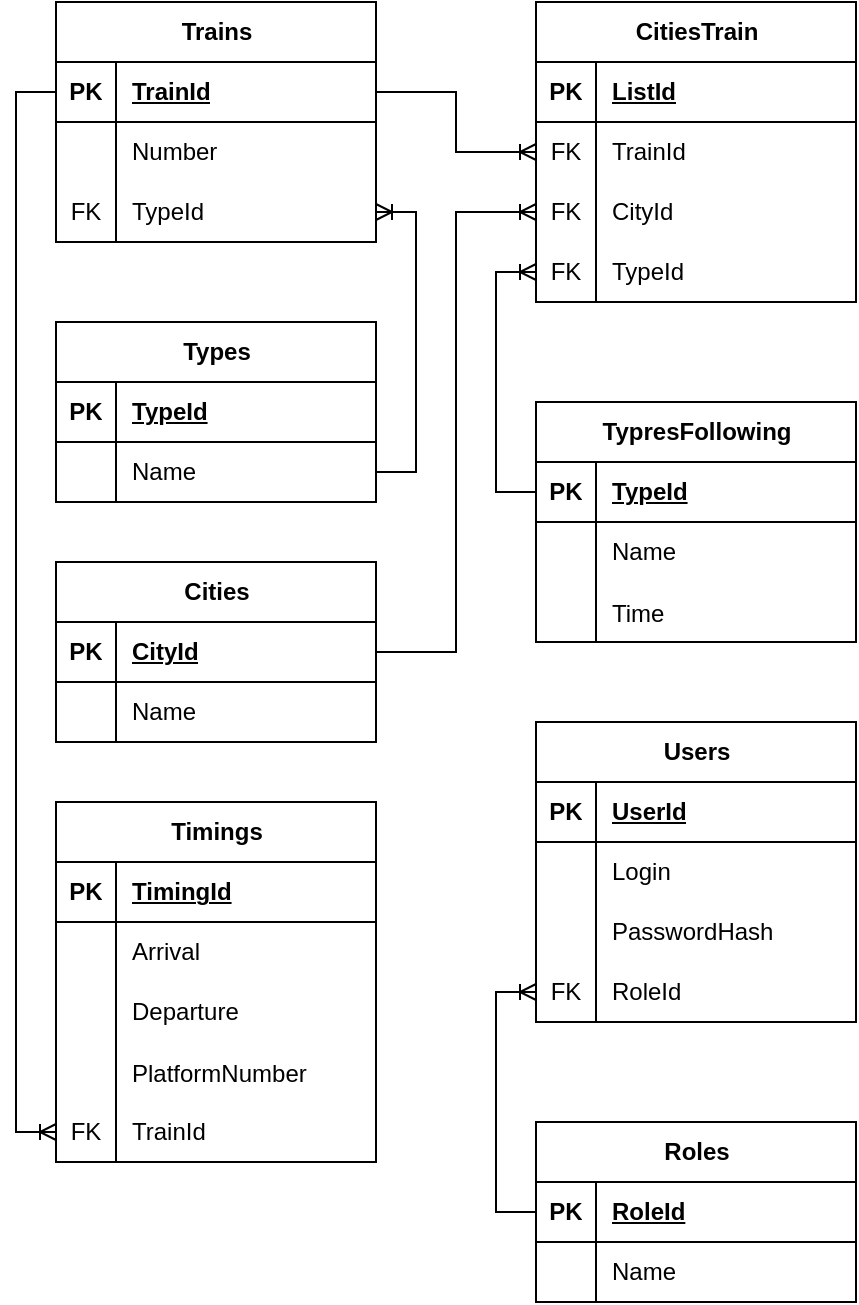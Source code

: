 <mxfile version="23.0.2" type="device" pages="2">
  <diagram name="ЛМБД" id="levzQws1P2GydxbK3jps">
    <mxGraphModel dx="1383" dy="825" grid="1" gridSize="10" guides="1" tooltips="1" connect="1" arrows="1" fold="1" page="1" pageScale="1" pageWidth="827" pageHeight="1169" math="0" shadow="0">
      <root>
        <mxCell id="0" />
        <mxCell id="1" parent="0" />
        <mxCell id="scTZI63Of0WnFbmLL8BA-1" value="Users" style="shape=table;startSize=30;container=1;collapsible=1;childLayout=tableLayout;fixedRows=1;rowLines=0;fontStyle=1;align=center;resizeLast=1;html=1;" parent="1" vertex="1">
          <mxGeometry x="520" y="440" width="160" height="150" as="geometry" />
        </mxCell>
        <mxCell id="scTZI63Of0WnFbmLL8BA-2" value="" style="shape=tableRow;horizontal=0;startSize=0;swimlaneHead=0;swimlaneBody=0;fillColor=none;collapsible=0;dropTarget=0;points=[[0,0.5],[1,0.5]];portConstraint=eastwest;top=0;left=0;right=0;bottom=1;" parent="scTZI63Of0WnFbmLL8BA-1" vertex="1">
          <mxGeometry y="30" width="160" height="30" as="geometry" />
        </mxCell>
        <mxCell id="scTZI63Of0WnFbmLL8BA-3" value="PK" style="shape=partialRectangle;connectable=0;fillColor=none;top=0;left=0;bottom=0;right=0;fontStyle=1;overflow=hidden;whiteSpace=wrap;html=1;" parent="scTZI63Of0WnFbmLL8BA-2" vertex="1">
          <mxGeometry width="30" height="30" as="geometry">
            <mxRectangle width="30" height="30" as="alternateBounds" />
          </mxGeometry>
        </mxCell>
        <mxCell id="scTZI63Of0WnFbmLL8BA-4" value="UserId" style="shape=partialRectangle;connectable=0;fillColor=none;top=0;left=0;bottom=0;right=0;align=left;spacingLeft=6;fontStyle=5;overflow=hidden;whiteSpace=wrap;html=1;" parent="scTZI63Of0WnFbmLL8BA-2" vertex="1">
          <mxGeometry x="30" width="130" height="30" as="geometry">
            <mxRectangle width="130" height="30" as="alternateBounds" />
          </mxGeometry>
        </mxCell>
        <mxCell id="scTZI63Of0WnFbmLL8BA-5" value="" style="shape=tableRow;horizontal=0;startSize=0;swimlaneHead=0;swimlaneBody=0;fillColor=none;collapsible=0;dropTarget=0;points=[[0,0.5],[1,0.5]];portConstraint=eastwest;top=0;left=0;right=0;bottom=0;" parent="scTZI63Of0WnFbmLL8BA-1" vertex="1">
          <mxGeometry y="60" width="160" height="30" as="geometry" />
        </mxCell>
        <mxCell id="scTZI63Of0WnFbmLL8BA-6" value="" style="shape=partialRectangle;connectable=0;fillColor=none;top=0;left=0;bottom=0;right=0;editable=1;overflow=hidden;whiteSpace=wrap;html=1;" parent="scTZI63Of0WnFbmLL8BA-5" vertex="1">
          <mxGeometry width="30" height="30" as="geometry">
            <mxRectangle width="30" height="30" as="alternateBounds" />
          </mxGeometry>
        </mxCell>
        <mxCell id="scTZI63Of0WnFbmLL8BA-7" value="Login" style="shape=partialRectangle;connectable=0;fillColor=none;top=0;left=0;bottom=0;right=0;align=left;spacingLeft=6;overflow=hidden;whiteSpace=wrap;html=1;" parent="scTZI63Of0WnFbmLL8BA-5" vertex="1">
          <mxGeometry x="30" width="130" height="30" as="geometry">
            <mxRectangle width="130" height="30" as="alternateBounds" />
          </mxGeometry>
        </mxCell>
        <mxCell id="scTZI63Of0WnFbmLL8BA-8" value="" style="shape=tableRow;horizontal=0;startSize=0;swimlaneHead=0;swimlaneBody=0;fillColor=none;collapsible=0;dropTarget=0;points=[[0,0.5],[1,0.5]];portConstraint=eastwest;top=0;left=0;right=0;bottom=0;" parent="scTZI63Of0WnFbmLL8BA-1" vertex="1">
          <mxGeometry y="90" width="160" height="30" as="geometry" />
        </mxCell>
        <mxCell id="scTZI63Of0WnFbmLL8BA-9" value="" style="shape=partialRectangle;connectable=0;fillColor=none;top=0;left=0;bottom=0;right=0;editable=1;overflow=hidden;whiteSpace=wrap;html=1;" parent="scTZI63Of0WnFbmLL8BA-8" vertex="1">
          <mxGeometry width="30" height="30" as="geometry">
            <mxRectangle width="30" height="30" as="alternateBounds" />
          </mxGeometry>
        </mxCell>
        <mxCell id="scTZI63Of0WnFbmLL8BA-10" value="PasswordHash" style="shape=partialRectangle;connectable=0;fillColor=none;top=0;left=0;bottom=0;right=0;align=left;spacingLeft=6;overflow=hidden;whiteSpace=wrap;html=1;" parent="scTZI63Of0WnFbmLL8BA-8" vertex="1">
          <mxGeometry x="30" width="130" height="30" as="geometry">
            <mxRectangle width="130" height="30" as="alternateBounds" />
          </mxGeometry>
        </mxCell>
        <mxCell id="scTZI63Of0WnFbmLL8BA-11" value="" style="shape=tableRow;horizontal=0;startSize=0;swimlaneHead=0;swimlaneBody=0;fillColor=none;collapsible=0;dropTarget=0;points=[[0,0.5],[1,0.5]];portConstraint=eastwest;top=0;left=0;right=0;bottom=0;" parent="scTZI63Of0WnFbmLL8BA-1" vertex="1">
          <mxGeometry y="120" width="160" height="30" as="geometry" />
        </mxCell>
        <mxCell id="scTZI63Of0WnFbmLL8BA-12" value="FK" style="shape=partialRectangle;connectable=0;fillColor=none;top=0;left=0;bottom=0;right=0;editable=1;overflow=hidden;whiteSpace=wrap;html=1;" parent="scTZI63Of0WnFbmLL8BA-11" vertex="1">
          <mxGeometry width="30" height="30" as="geometry">
            <mxRectangle width="30" height="30" as="alternateBounds" />
          </mxGeometry>
        </mxCell>
        <mxCell id="scTZI63Of0WnFbmLL8BA-13" value="RoleId" style="shape=partialRectangle;connectable=0;fillColor=none;top=0;left=0;bottom=0;right=0;align=left;spacingLeft=6;overflow=hidden;whiteSpace=wrap;html=1;" parent="scTZI63Of0WnFbmLL8BA-11" vertex="1">
          <mxGeometry x="30" width="130" height="30" as="geometry">
            <mxRectangle width="130" height="30" as="alternateBounds" />
          </mxGeometry>
        </mxCell>
        <mxCell id="scTZI63Of0WnFbmLL8BA-14" value="Trains" style="shape=table;startSize=30;container=1;collapsible=1;childLayout=tableLayout;fixedRows=1;rowLines=0;fontStyle=1;align=center;resizeLast=1;html=1;" parent="1" vertex="1">
          <mxGeometry x="280" y="80" width="160" height="120" as="geometry" />
        </mxCell>
        <mxCell id="scTZI63Of0WnFbmLL8BA-15" value="" style="shape=tableRow;horizontal=0;startSize=0;swimlaneHead=0;swimlaneBody=0;fillColor=none;collapsible=0;dropTarget=0;points=[[0,0.5],[1,0.5]];portConstraint=eastwest;top=0;left=0;right=0;bottom=1;" parent="scTZI63Of0WnFbmLL8BA-14" vertex="1">
          <mxGeometry y="30" width="160" height="30" as="geometry" />
        </mxCell>
        <mxCell id="scTZI63Of0WnFbmLL8BA-16" value="PK" style="shape=partialRectangle;connectable=0;fillColor=none;top=0;left=0;bottom=0;right=0;fontStyle=1;overflow=hidden;whiteSpace=wrap;html=1;" parent="scTZI63Of0WnFbmLL8BA-15" vertex="1">
          <mxGeometry width="30" height="30" as="geometry">
            <mxRectangle width="30" height="30" as="alternateBounds" />
          </mxGeometry>
        </mxCell>
        <mxCell id="scTZI63Of0WnFbmLL8BA-17" value="TrainId" style="shape=partialRectangle;connectable=0;fillColor=none;top=0;left=0;bottom=0;right=0;align=left;spacingLeft=6;fontStyle=5;overflow=hidden;whiteSpace=wrap;html=1;" parent="scTZI63Of0WnFbmLL8BA-15" vertex="1">
          <mxGeometry x="30" width="130" height="30" as="geometry">
            <mxRectangle width="130" height="30" as="alternateBounds" />
          </mxGeometry>
        </mxCell>
        <mxCell id="scTZI63Of0WnFbmLL8BA-18" value="" style="shape=tableRow;horizontal=0;startSize=0;swimlaneHead=0;swimlaneBody=0;fillColor=none;collapsible=0;dropTarget=0;points=[[0,0.5],[1,0.5]];portConstraint=eastwest;top=0;left=0;right=0;bottom=0;" parent="scTZI63Of0WnFbmLL8BA-14" vertex="1">
          <mxGeometry y="60" width="160" height="30" as="geometry" />
        </mxCell>
        <mxCell id="scTZI63Of0WnFbmLL8BA-19" value="" style="shape=partialRectangle;connectable=0;fillColor=none;top=0;left=0;bottom=0;right=0;editable=1;overflow=hidden;whiteSpace=wrap;html=1;" parent="scTZI63Of0WnFbmLL8BA-18" vertex="1">
          <mxGeometry width="30" height="30" as="geometry">
            <mxRectangle width="30" height="30" as="alternateBounds" />
          </mxGeometry>
        </mxCell>
        <mxCell id="scTZI63Of0WnFbmLL8BA-20" value="Number" style="shape=partialRectangle;connectable=0;fillColor=none;top=0;left=0;bottom=0;right=0;align=left;spacingLeft=6;overflow=hidden;whiteSpace=wrap;html=1;" parent="scTZI63Of0WnFbmLL8BA-18" vertex="1">
          <mxGeometry x="30" width="130" height="30" as="geometry">
            <mxRectangle width="130" height="30" as="alternateBounds" />
          </mxGeometry>
        </mxCell>
        <mxCell id="scTZI63Of0WnFbmLL8BA-21" value="" style="shape=tableRow;horizontal=0;startSize=0;swimlaneHead=0;swimlaneBody=0;fillColor=none;collapsible=0;dropTarget=0;points=[[0,0.5],[1,0.5]];portConstraint=eastwest;top=0;left=0;right=0;bottom=0;" parent="scTZI63Of0WnFbmLL8BA-14" vertex="1">
          <mxGeometry y="90" width="160" height="30" as="geometry" />
        </mxCell>
        <mxCell id="scTZI63Of0WnFbmLL8BA-22" value="FK" style="shape=partialRectangle;connectable=0;fillColor=none;top=0;left=0;bottom=0;right=0;editable=1;overflow=hidden;whiteSpace=wrap;html=1;" parent="scTZI63Of0WnFbmLL8BA-21" vertex="1">
          <mxGeometry width="30" height="30" as="geometry">
            <mxRectangle width="30" height="30" as="alternateBounds" />
          </mxGeometry>
        </mxCell>
        <mxCell id="scTZI63Of0WnFbmLL8BA-23" value="TypeId" style="shape=partialRectangle;connectable=0;fillColor=none;top=0;left=0;bottom=0;right=0;align=left;spacingLeft=6;overflow=hidden;whiteSpace=wrap;html=1;" parent="scTZI63Of0WnFbmLL8BA-21" vertex="1">
          <mxGeometry x="30" width="130" height="30" as="geometry">
            <mxRectangle width="130" height="30" as="alternateBounds" />
          </mxGeometry>
        </mxCell>
        <mxCell id="scTZI63Of0WnFbmLL8BA-27" value="Cities" style="shape=table;startSize=30;container=1;collapsible=1;childLayout=tableLayout;fixedRows=1;rowLines=0;fontStyle=1;align=center;resizeLast=1;html=1;" parent="1" vertex="1">
          <mxGeometry x="280" y="360" width="160" height="90" as="geometry" />
        </mxCell>
        <mxCell id="scTZI63Of0WnFbmLL8BA-28" value="" style="shape=tableRow;horizontal=0;startSize=0;swimlaneHead=0;swimlaneBody=0;fillColor=none;collapsible=0;dropTarget=0;points=[[0,0.5],[1,0.5]];portConstraint=eastwest;top=0;left=0;right=0;bottom=1;" parent="scTZI63Of0WnFbmLL8BA-27" vertex="1">
          <mxGeometry y="30" width="160" height="30" as="geometry" />
        </mxCell>
        <mxCell id="scTZI63Of0WnFbmLL8BA-29" value="PK" style="shape=partialRectangle;connectable=0;fillColor=none;top=0;left=0;bottom=0;right=0;fontStyle=1;overflow=hidden;whiteSpace=wrap;html=1;" parent="scTZI63Of0WnFbmLL8BA-28" vertex="1">
          <mxGeometry width="30" height="30" as="geometry">
            <mxRectangle width="30" height="30" as="alternateBounds" />
          </mxGeometry>
        </mxCell>
        <mxCell id="scTZI63Of0WnFbmLL8BA-30" value="CityId" style="shape=partialRectangle;connectable=0;fillColor=none;top=0;left=0;bottom=0;right=0;align=left;spacingLeft=6;fontStyle=5;overflow=hidden;whiteSpace=wrap;html=1;" parent="scTZI63Of0WnFbmLL8BA-28" vertex="1">
          <mxGeometry x="30" width="130" height="30" as="geometry">
            <mxRectangle width="130" height="30" as="alternateBounds" />
          </mxGeometry>
        </mxCell>
        <mxCell id="scTZI63Of0WnFbmLL8BA-31" value="" style="shape=tableRow;horizontal=0;startSize=0;swimlaneHead=0;swimlaneBody=0;fillColor=none;collapsible=0;dropTarget=0;points=[[0,0.5],[1,0.5]];portConstraint=eastwest;top=0;left=0;right=0;bottom=0;" parent="scTZI63Of0WnFbmLL8BA-27" vertex="1">
          <mxGeometry y="60" width="160" height="30" as="geometry" />
        </mxCell>
        <mxCell id="scTZI63Of0WnFbmLL8BA-32" value="" style="shape=partialRectangle;connectable=0;fillColor=none;top=0;left=0;bottom=0;right=0;editable=1;overflow=hidden;whiteSpace=wrap;html=1;" parent="scTZI63Of0WnFbmLL8BA-31" vertex="1">
          <mxGeometry width="30" height="30" as="geometry">
            <mxRectangle width="30" height="30" as="alternateBounds" />
          </mxGeometry>
        </mxCell>
        <mxCell id="scTZI63Of0WnFbmLL8BA-33" value="Name" style="shape=partialRectangle;connectable=0;fillColor=none;top=0;left=0;bottom=0;right=0;align=left;spacingLeft=6;overflow=hidden;whiteSpace=wrap;html=1;" parent="scTZI63Of0WnFbmLL8BA-31" vertex="1">
          <mxGeometry x="30" width="130" height="30" as="geometry">
            <mxRectangle width="130" height="30" as="alternateBounds" />
          </mxGeometry>
        </mxCell>
        <mxCell id="scTZI63Of0WnFbmLL8BA-40" value="CitiesTrain" style="shape=table;startSize=30;container=1;collapsible=1;childLayout=tableLayout;fixedRows=1;rowLines=0;fontStyle=1;align=center;resizeLast=1;html=1;" parent="1" vertex="1">
          <mxGeometry x="520" y="80" width="160" height="150" as="geometry" />
        </mxCell>
        <mxCell id="scTZI63Of0WnFbmLL8BA-41" value="" style="shape=tableRow;horizontal=0;startSize=0;swimlaneHead=0;swimlaneBody=0;fillColor=none;collapsible=0;dropTarget=0;points=[[0,0.5],[1,0.5]];portConstraint=eastwest;top=0;left=0;right=0;bottom=1;" parent="scTZI63Of0WnFbmLL8BA-40" vertex="1">
          <mxGeometry y="30" width="160" height="30" as="geometry" />
        </mxCell>
        <mxCell id="scTZI63Of0WnFbmLL8BA-42" value="PK" style="shape=partialRectangle;connectable=0;fillColor=none;top=0;left=0;bottom=0;right=0;fontStyle=1;overflow=hidden;whiteSpace=wrap;html=1;" parent="scTZI63Of0WnFbmLL8BA-41" vertex="1">
          <mxGeometry width="30" height="30" as="geometry">
            <mxRectangle width="30" height="30" as="alternateBounds" />
          </mxGeometry>
        </mxCell>
        <mxCell id="scTZI63Of0WnFbmLL8BA-43" value="ListId" style="shape=partialRectangle;connectable=0;fillColor=none;top=0;left=0;bottom=0;right=0;align=left;spacingLeft=6;fontStyle=5;overflow=hidden;whiteSpace=wrap;html=1;" parent="scTZI63Of0WnFbmLL8BA-41" vertex="1">
          <mxGeometry x="30" width="130" height="30" as="geometry">
            <mxRectangle width="130" height="30" as="alternateBounds" />
          </mxGeometry>
        </mxCell>
        <mxCell id="scTZI63Of0WnFbmLL8BA-44" value="" style="shape=tableRow;horizontal=0;startSize=0;swimlaneHead=0;swimlaneBody=0;fillColor=none;collapsible=0;dropTarget=0;points=[[0,0.5],[1,0.5]];portConstraint=eastwest;top=0;left=0;right=0;bottom=0;" parent="scTZI63Of0WnFbmLL8BA-40" vertex="1">
          <mxGeometry y="60" width="160" height="30" as="geometry" />
        </mxCell>
        <mxCell id="scTZI63Of0WnFbmLL8BA-45" value="FK" style="shape=partialRectangle;connectable=0;fillColor=none;top=0;left=0;bottom=0;right=0;editable=1;overflow=hidden;whiteSpace=wrap;html=1;" parent="scTZI63Of0WnFbmLL8BA-44" vertex="1">
          <mxGeometry width="30" height="30" as="geometry">
            <mxRectangle width="30" height="30" as="alternateBounds" />
          </mxGeometry>
        </mxCell>
        <mxCell id="scTZI63Of0WnFbmLL8BA-46" value="TrainId" style="shape=partialRectangle;connectable=0;fillColor=none;top=0;left=0;bottom=0;right=0;align=left;spacingLeft=6;overflow=hidden;whiteSpace=wrap;html=1;" parent="scTZI63Of0WnFbmLL8BA-44" vertex="1">
          <mxGeometry x="30" width="130" height="30" as="geometry">
            <mxRectangle width="130" height="30" as="alternateBounds" />
          </mxGeometry>
        </mxCell>
        <mxCell id="scTZI63Of0WnFbmLL8BA-47" value="" style="shape=tableRow;horizontal=0;startSize=0;swimlaneHead=0;swimlaneBody=0;fillColor=none;collapsible=0;dropTarget=0;points=[[0,0.5],[1,0.5]];portConstraint=eastwest;top=0;left=0;right=0;bottom=0;" parent="scTZI63Of0WnFbmLL8BA-40" vertex="1">
          <mxGeometry y="90" width="160" height="30" as="geometry" />
        </mxCell>
        <mxCell id="scTZI63Of0WnFbmLL8BA-48" value="FK" style="shape=partialRectangle;connectable=0;fillColor=none;top=0;left=0;bottom=0;right=0;editable=1;overflow=hidden;whiteSpace=wrap;html=1;" parent="scTZI63Of0WnFbmLL8BA-47" vertex="1">
          <mxGeometry width="30" height="30" as="geometry">
            <mxRectangle width="30" height="30" as="alternateBounds" />
          </mxGeometry>
        </mxCell>
        <mxCell id="scTZI63Of0WnFbmLL8BA-49" value="CityId" style="shape=partialRectangle;connectable=0;fillColor=none;top=0;left=0;bottom=0;right=0;align=left;spacingLeft=6;overflow=hidden;whiteSpace=wrap;html=1;" parent="scTZI63Of0WnFbmLL8BA-47" vertex="1">
          <mxGeometry x="30" width="130" height="30" as="geometry">
            <mxRectangle width="130" height="30" as="alternateBounds" />
          </mxGeometry>
        </mxCell>
        <mxCell id="scTZI63Of0WnFbmLL8BA-50" value="" style="shape=tableRow;horizontal=0;startSize=0;swimlaneHead=0;swimlaneBody=0;fillColor=none;collapsible=0;dropTarget=0;points=[[0,0.5],[1,0.5]];portConstraint=eastwest;top=0;left=0;right=0;bottom=0;" parent="scTZI63Of0WnFbmLL8BA-40" vertex="1">
          <mxGeometry y="120" width="160" height="30" as="geometry" />
        </mxCell>
        <mxCell id="scTZI63Of0WnFbmLL8BA-51" value="FK" style="shape=partialRectangle;connectable=0;fillColor=none;top=0;left=0;bottom=0;right=0;editable=1;overflow=hidden;whiteSpace=wrap;html=1;" parent="scTZI63Of0WnFbmLL8BA-50" vertex="1">
          <mxGeometry width="30" height="30" as="geometry">
            <mxRectangle width="30" height="30" as="alternateBounds" />
          </mxGeometry>
        </mxCell>
        <mxCell id="scTZI63Of0WnFbmLL8BA-52" value="TypeId" style="shape=partialRectangle;connectable=0;fillColor=none;top=0;left=0;bottom=0;right=0;align=left;spacingLeft=6;overflow=hidden;whiteSpace=wrap;html=1;" parent="scTZI63Of0WnFbmLL8BA-50" vertex="1">
          <mxGeometry x="30" width="130" height="30" as="geometry">
            <mxRectangle width="130" height="30" as="alternateBounds" />
          </mxGeometry>
        </mxCell>
        <mxCell id="scTZI63Of0WnFbmLL8BA-53" value="TypresFollowing" style="shape=table;startSize=30;container=1;collapsible=1;childLayout=tableLayout;fixedRows=1;rowLines=0;fontStyle=1;align=center;resizeLast=1;html=1;" parent="1" vertex="1">
          <mxGeometry x="520" y="280" width="160" height="120" as="geometry" />
        </mxCell>
        <mxCell id="scTZI63Of0WnFbmLL8BA-54" value="" style="shape=tableRow;horizontal=0;startSize=0;swimlaneHead=0;swimlaneBody=0;fillColor=none;collapsible=0;dropTarget=0;points=[[0,0.5],[1,0.5]];portConstraint=eastwest;top=0;left=0;right=0;bottom=1;" parent="scTZI63Of0WnFbmLL8BA-53" vertex="1">
          <mxGeometry y="30" width="160" height="30" as="geometry" />
        </mxCell>
        <mxCell id="scTZI63Of0WnFbmLL8BA-55" value="PK" style="shape=partialRectangle;connectable=0;fillColor=none;top=0;left=0;bottom=0;right=0;fontStyle=1;overflow=hidden;whiteSpace=wrap;html=1;" parent="scTZI63Of0WnFbmLL8BA-54" vertex="1">
          <mxGeometry width="30" height="30" as="geometry">
            <mxRectangle width="30" height="30" as="alternateBounds" />
          </mxGeometry>
        </mxCell>
        <mxCell id="scTZI63Of0WnFbmLL8BA-56" value="TypeId" style="shape=partialRectangle;connectable=0;fillColor=none;top=0;left=0;bottom=0;right=0;align=left;spacingLeft=6;fontStyle=5;overflow=hidden;whiteSpace=wrap;html=1;" parent="scTZI63Of0WnFbmLL8BA-54" vertex="1">
          <mxGeometry x="30" width="130" height="30" as="geometry">
            <mxRectangle width="130" height="30" as="alternateBounds" />
          </mxGeometry>
        </mxCell>
        <mxCell id="scTZI63Of0WnFbmLL8BA-57" value="" style="shape=tableRow;horizontal=0;startSize=0;swimlaneHead=0;swimlaneBody=0;fillColor=none;collapsible=0;dropTarget=0;points=[[0,0.5],[1,0.5]];portConstraint=eastwest;top=0;left=0;right=0;bottom=0;" parent="scTZI63Of0WnFbmLL8BA-53" vertex="1">
          <mxGeometry y="60" width="160" height="30" as="geometry" />
        </mxCell>
        <mxCell id="scTZI63Of0WnFbmLL8BA-58" value="" style="shape=partialRectangle;connectable=0;fillColor=none;top=0;left=0;bottom=0;right=0;editable=1;overflow=hidden;whiteSpace=wrap;html=1;" parent="scTZI63Of0WnFbmLL8BA-57" vertex="1">
          <mxGeometry width="30" height="30" as="geometry">
            <mxRectangle width="30" height="30" as="alternateBounds" />
          </mxGeometry>
        </mxCell>
        <mxCell id="scTZI63Of0WnFbmLL8BA-59" value="Name" style="shape=partialRectangle;connectable=0;fillColor=none;top=0;left=0;bottom=0;right=0;align=left;spacingLeft=6;overflow=hidden;whiteSpace=wrap;html=1;" parent="scTZI63Of0WnFbmLL8BA-57" vertex="1">
          <mxGeometry x="30" width="130" height="30" as="geometry">
            <mxRectangle width="130" height="30" as="alternateBounds" />
          </mxGeometry>
        </mxCell>
        <mxCell id="scTZI63Of0WnFbmLL8BA-114" value="" style="shape=tableRow;horizontal=0;startSize=0;swimlaneHead=0;swimlaneBody=0;fillColor=none;collapsible=0;dropTarget=0;points=[[0,0.5],[1,0.5]];portConstraint=eastwest;top=0;left=0;right=0;bottom=0;" parent="scTZI63Of0WnFbmLL8BA-53" vertex="1">
          <mxGeometry y="90" width="160" height="30" as="geometry" />
        </mxCell>
        <mxCell id="scTZI63Of0WnFbmLL8BA-115" value="" style="shape=partialRectangle;connectable=0;fillColor=none;top=0;left=0;bottom=0;right=0;editable=1;overflow=hidden;" parent="scTZI63Of0WnFbmLL8BA-114" vertex="1">
          <mxGeometry width="30" height="30" as="geometry">
            <mxRectangle width="30" height="30" as="alternateBounds" />
          </mxGeometry>
        </mxCell>
        <mxCell id="scTZI63Of0WnFbmLL8BA-116" value="Time" style="shape=partialRectangle;connectable=0;fillColor=none;top=0;left=0;bottom=0;right=0;align=left;spacingLeft=6;overflow=hidden;" parent="scTZI63Of0WnFbmLL8BA-114" vertex="1">
          <mxGeometry x="30" width="130" height="30" as="geometry">
            <mxRectangle width="130" height="30" as="alternateBounds" />
          </mxGeometry>
        </mxCell>
        <mxCell id="scTZI63Of0WnFbmLL8BA-66" value="" style="edgeStyle=orthogonalEdgeStyle;fontSize=12;html=1;endArrow=ERoneToMany;rounded=0;" parent="1" source="scTZI63Of0WnFbmLL8BA-15" target="scTZI63Of0WnFbmLL8BA-44" edge="1">
          <mxGeometry width="100" height="100" relative="1" as="geometry">
            <mxPoint x="330" y="340" as="sourcePoint" />
            <mxPoint x="430" y="240" as="targetPoint" />
          </mxGeometry>
        </mxCell>
        <mxCell id="scTZI63Of0WnFbmLL8BA-67" value="" style="edgeStyle=orthogonalEdgeStyle;fontSize=12;html=1;endArrow=ERoneToMany;rounded=0;entryX=0;entryY=0.5;entryDx=0;entryDy=0;" parent="1" source="scTZI63Of0WnFbmLL8BA-28" target="scTZI63Of0WnFbmLL8BA-47" edge="1">
          <mxGeometry width="100" height="100" relative="1" as="geometry">
            <mxPoint x="330" y="340" as="sourcePoint" />
            <mxPoint x="430" y="240" as="targetPoint" />
          </mxGeometry>
        </mxCell>
        <mxCell id="scTZI63Of0WnFbmLL8BA-68" value="" style="edgeStyle=orthogonalEdgeStyle;fontSize=12;html=1;endArrow=ERoneToMany;rounded=0;" parent="1" source="scTZI63Of0WnFbmLL8BA-54" target="scTZI63Of0WnFbmLL8BA-50" edge="1">
          <mxGeometry width="100" height="100" relative="1" as="geometry">
            <mxPoint x="540" y="390" as="sourcePoint" />
            <mxPoint x="640" y="290" as="targetPoint" />
            <Array as="points">
              <mxPoint x="500" y="325" />
              <mxPoint x="500" y="215" />
            </Array>
          </mxGeometry>
        </mxCell>
        <mxCell id="scTZI63Of0WnFbmLL8BA-69" value="Timings" style="shape=table;startSize=30;container=1;collapsible=1;childLayout=tableLayout;fixedRows=1;rowLines=0;fontStyle=1;align=center;resizeLast=1;html=1;" parent="1" vertex="1">
          <mxGeometry x="280" y="480" width="160" height="180" as="geometry" />
        </mxCell>
        <mxCell id="scTZI63Of0WnFbmLL8BA-70" value="" style="shape=tableRow;horizontal=0;startSize=0;swimlaneHead=0;swimlaneBody=0;fillColor=none;collapsible=0;dropTarget=0;points=[[0,0.5],[1,0.5]];portConstraint=eastwest;top=0;left=0;right=0;bottom=1;" parent="scTZI63Of0WnFbmLL8BA-69" vertex="1">
          <mxGeometry y="30" width="160" height="30" as="geometry" />
        </mxCell>
        <mxCell id="scTZI63Of0WnFbmLL8BA-71" value="PK" style="shape=partialRectangle;connectable=0;fillColor=none;top=0;left=0;bottom=0;right=0;fontStyle=1;overflow=hidden;whiteSpace=wrap;html=1;" parent="scTZI63Of0WnFbmLL8BA-70" vertex="1">
          <mxGeometry width="30" height="30" as="geometry">
            <mxRectangle width="30" height="30" as="alternateBounds" />
          </mxGeometry>
        </mxCell>
        <mxCell id="scTZI63Of0WnFbmLL8BA-72" value="TimingId" style="shape=partialRectangle;connectable=0;fillColor=none;top=0;left=0;bottom=0;right=0;align=left;spacingLeft=6;fontStyle=5;overflow=hidden;whiteSpace=wrap;html=1;" parent="scTZI63Of0WnFbmLL8BA-70" vertex="1">
          <mxGeometry x="30" width="130" height="30" as="geometry">
            <mxRectangle width="130" height="30" as="alternateBounds" />
          </mxGeometry>
        </mxCell>
        <mxCell id="scTZI63Of0WnFbmLL8BA-73" value="" style="shape=tableRow;horizontal=0;startSize=0;swimlaneHead=0;swimlaneBody=0;fillColor=none;collapsible=0;dropTarget=0;points=[[0,0.5],[1,0.5]];portConstraint=eastwest;top=0;left=0;right=0;bottom=0;" parent="scTZI63Of0WnFbmLL8BA-69" vertex="1">
          <mxGeometry y="60" width="160" height="30" as="geometry" />
        </mxCell>
        <mxCell id="scTZI63Of0WnFbmLL8BA-74" value="" style="shape=partialRectangle;connectable=0;fillColor=none;top=0;left=0;bottom=0;right=0;editable=1;overflow=hidden;whiteSpace=wrap;html=1;" parent="scTZI63Of0WnFbmLL8BA-73" vertex="1">
          <mxGeometry width="30" height="30" as="geometry">
            <mxRectangle width="30" height="30" as="alternateBounds" />
          </mxGeometry>
        </mxCell>
        <mxCell id="scTZI63Of0WnFbmLL8BA-75" value="Arrival" style="shape=partialRectangle;connectable=0;fillColor=none;top=0;left=0;bottom=0;right=0;align=left;spacingLeft=6;overflow=hidden;whiteSpace=wrap;html=1;" parent="scTZI63Of0WnFbmLL8BA-73" vertex="1">
          <mxGeometry x="30" width="130" height="30" as="geometry">
            <mxRectangle width="130" height="30" as="alternateBounds" />
          </mxGeometry>
        </mxCell>
        <mxCell id="scTZI63Of0WnFbmLL8BA-76" value="" style="shape=tableRow;horizontal=0;startSize=0;swimlaneHead=0;swimlaneBody=0;fillColor=none;collapsible=0;dropTarget=0;points=[[0,0.5],[1,0.5]];portConstraint=eastwest;top=0;left=0;right=0;bottom=0;" parent="scTZI63Of0WnFbmLL8BA-69" vertex="1">
          <mxGeometry y="90" width="160" height="30" as="geometry" />
        </mxCell>
        <mxCell id="scTZI63Of0WnFbmLL8BA-77" value="" style="shape=partialRectangle;connectable=0;fillColor=none;top=0;left=0;bottom=0;right=0;editable=1;overflow=hidden;whiteSpace=wrap;html=1;" parent="scTZI63Of0WnFbmLL8BA-76" vertex="1">
          <mxGeometry width="30" height="30" as="geometry">
            <mxRectangle width="30" height="30" as="alternateBounds" />
          </mxGeometry>
        </mxCell>
        <mxCell id="scTZI63Of0WnFbmLL8BA-78" value="Departure" style="shape=partialRectangle;connectable=0;fillColor=none;top=0;left=0;bottom=0;right=0;align=left;spacingLeft=6;overflow=hidden;whiteSpace=wrap;html=1;" parent="scTZI63Of0WnFbmLL8BA-76" vertex="1">
          <mxGeometry x="30" width="130" height="30" as="geometry">
            <mxRectangle width="130" height="30" as="alternateBounds" />
          </mxGeometry>
        </mxCell>
        <mxCell id="scTZI63Of0WnFbmLL8BA-83" value="" style="shape=tableRow;horizontal=0;startSize=0;swimlaneHead=0;swimlaneBody=0;fillColor=none;collapsible=0;dropTarget=0;points=[[0,0.5],[1,0.5]];portConstraint=eastwest;top=0;left=0;right=0;bottom=0;" parent="scTZI63Of0WnFbmLL8BA-69" vertex="1">
          <mxGeometry y="120" width="160" height="30" as="geometry" />
        </mxCell>
        <mxCell id="scTZI63Of0WnFbmLL8BA-84" value="" style="shape=partialRectangle;connectable=0;fillColor=none;top=0;left=0;bottom=0;right=0;editable=1;overflow=hidden;" parent="scTZI63Of0WnFbmLL8BA-83" vertex="1">
          <mxGeometry width="30" height="30" as="geometry">
            <mxRectangle width="30" height="30" as="alternateBounds" />
          </mxGeometry>
        </mxCell>
        <mxCell id="scTZI63Of0WnFbmLL8BA-85" value="PlatformNumber" style="shape=partialRectangle;connectable=0;fillColor=none;top=0;left=0;bottom=0;right=0;align=left;spacingLeft=6;overflow=hidden;" parent="scTZI63Of0WnFbmLL8BA-83" vertex="1">
          <mxGeometry x="30" width="130" height="30" as="geometry">
            <mxRectangle width="130" height="30" as="alternateBounds" />
          </mxGeometry>
        </mxCell>
        <mxCell id="scTZI63Of0WnFbmLL8BA-79" value="" style="shape=tableRow;horizontal=0;startSize=0;swimlaneHead=0;swimlaneBody=0;fillColor=none;collapsible=0;dropTarget=0;points=[[0,0.5],[1,0.5]];portConstraint=eastwest;top=0;left=0;right=0;bottom=0;" parent="scTZI63Of0WnFbmLL8BA-69" vertex="1">
          <mxGeometry y="150" width="160" height="30" as="geometry" />
        </mxCell>
        <mxCell id="scTZI63Of0WnFbmLL8BA-80" value="FK" style="shape=partialRectangle;connectable=0;fillColor=none;top=0;left=0;bottom=0;right=0;editable=1;overflow=hidden;whiteSpace=wrap;html=1;" parent="scTZI63Of0WnFbmLL8BA-79" vertex="1">
          <mxGeometry width="30" height="30" as="geometry">
            <mxRectangle width="30" height="30" as="alternateBounds" />
          </mxGeometry>
        </mxCell>
        <mxCell id="scTZI63Of0WnFbmLL8BA-81" value="TrainId" style="shape=partialRectangle;connectable=0;fillColor=none;top=0;left=0;bottom=0;right=0;align=left;spacingLeft=6;overflow=hidden;whiteSpace=wrap;html=1;" parent="scTZI63Of0WnFbmLL8BA-79" vertex="1">
          <mxGeometry x="30" width="130" height="30" as="geometry">
            <mxRectangle width="130" height="30" as="alternateBounds" />
          </mxGeometry>
        </mxCell>
        <mxCell id="scTZI63Of0WnFbmLL8BA-82" value="" style="edgeStyle=orthogonalEdgeStyle;fontSize=12;html=1;endArrow=ERoneToMany;rounded=0;exitX=0;exitY=0.5;exitDx=0;exitDy=0;entryX=0;entryY=0.5;entryDx=0;entryDy=0;" parent="1" source="scTZI63Of0WnFbmLL8BA-15" target="scTZI63Of0WnFbmLL8BA-79" edge="1">
          <mxGeometry width="100" height="100" relative="1" as="geometry">
            <mxPoint x="330" y="340" as="sourcePoint" />
            <mxPoint x="430" y="240" as="targetPoint" />
            <Array as="points">
              <mxPoint x="260" y="125" />
              <mxPoint x="260" y="645" />
            </Array>
          </mxGeometry>
        </mxCell>
        <mxCell id="scTZI63Of0WnFbmLL8BA-86" value="Roles" style="shape=table;startSize=30;container=1;collapsible=1;childLayout=tableLayout;fixedRows=1;rowLines=0;fontStyle=1;align=center;resizeLast=1;html=1;" parent="1" vertex="1">
          <mxGeometry x="520" y="640" width="160" height="90" as="geometry" />
        </mxCell>
        <mxCell id="scTZI63Of0WnFbmLL8BA-87" value="" style="shape=tableRow;horizontal=0;startSize=0;swimlaneHead=0;swimlaneBody=0;fillColor=none;collapsible=0;dropTarget=0;points=[[0,0.5],[1,0.5]];portConstraint=eastwest;top=0;left=0;right=0;bottom=1;" parent="scTZI63Of0WnFbmLL8BA-86" vertex="1">
          <mxGeometry y="30" width="160" height="30" as="geometry" />
        </mxCell>
        <mxCell id="scTZI63Of0WnFbmLL8BA-88" value="PK" style="shape=partialRectangle;connectable=0;fillColor=none;top=0;left=0;bottom=0;right=0;fontStyle=1;overflow=hidden;whiteSpace=wrap;html=1;" parent="scTZI63Of0WnFbmLL8BA-87" vertex="1">
          <mxGeometry width="30" height="30" as="geometry">
            <mxRectangle width="30" height="30" as="alternateBounds" />
          </mxGeometry>
        </mxCell>
        <mxCell id="scTZI63Of0WnFbmLL8BA-89" value="RoleId" style="shape=partialRectangle;connectable=0;fillColor=none;top=0;left=0;bottom=0;right=0;align=left;spacingLeft=6;fontStyle=5;overflow=hidden;whiteSpace=wrap;html=1;" parent="scTZI63Of0WnFbmLL8BA-87" vertex="1">
          <mxGeometry x="30" width="130" height="30" as="geometry">
            <mxRectangle width="130" height="30" as="alternateBounds" />
          </mxGeometry>
        </mxCell>
        <mxCell id="scTZI63Of0WnFbmLL8BA-90" value="" style="shape=tableRow;horizontal=0;startSize=0;swimlaneHead=0;swimlaneBody=0;fillColor=none;collapsible=0;dropTarget=0;points=[[0,0.5],[1,0.5]];portConstraint=eastwest;top=0;left=0;right=0;bottom=0;" parent="scTZI63Of0WnFbmLL8BA-86" vertex="1">
          <mxGeometry y="60" width="160" height="30" as="geometry" />
        </mxCell>
        <mxCell id="scTZI63Of0WnFbmLL8BA-91" value="" style="shape=partialRectangle;connectable=0;fillColor=none;top=0;left=0;bottom=0;right=0;editable=1;overflow=hidden;whiteSpace=wrap;html=1;" parent="scTZI63Of0WnFbmLL8BA-90" vertex="1">
          <mxGeometry width="30" height="30" as="geometry">
            <mxRectangle width="30" height="30" as="alternateBounds" />
          </mxGeometry>
        </mxCell>
        <mxCell id="scTZI63Of0WnFbmLL8BA-92" value="Name" style="shape=partialRectangle;connectable=0;fillColor=none;top=0;left=0;bottom=0;right=0;align=left;spacingLeft=6;overflow=hidden;whiteSpace=wrap;html=1;" parent="scTZI63Of0WnFbmLL8BA-90" vertex="1">
          <mxGeometry x="30" width="130" height="30" as="geometry">
            <mxRectangle width="130" height="30" as="alternateBounds" />
          </mxGeometry>
        </mxCell>
        <mxCell id="scTZI63Of0WnFbmLL8BA-99" value="" style="edgeStyle=orthogonalEdgeStyle;fontSize=12;html=1;endArrow=ERoneToMany;rounded=0;exitX=0;exitY=0.5;exitDx=0;exitDy=0;entryX=0;entryY=0.5;entryDx=0;entryDy=0;" parent="1" source="scTZI63Of0WnFbmLL8BA-87" target="scTZI63Of0WnFbmLL8BA-11" edge="1">
          <mxGeometry width="100" height="100" relative="1" as="geometry">
            <mxPoint x="710" y="700" as="sourcePoint" />
            <mxPoint x="810" y="600" as="targetPoint" />
            <Array as="points">
              <mxPoint x="500" y="685" />
              <mxPoint x="500" y="575" />
            </Array>
          </mxGeometry>
        </mxCell>
        <mxCell id="scTZI63Of0WnFbmLL8BA-100" value="Types" style="shape=table;startSize=30;container=1;collapsible=1;childLayout=tableLayout;fixedRows=1;rowLines=0;fontStyle=1;align=center;resizeLast=1;html=1;" parent="1" vertex="1">
          <mxGeometry x="280" y="240" width="160" height="90" as="geometry" />
        </mxCell>
        <mxCell id="scTZI63Of0WnFbmLL8BA-101" value="" style="shape=tableRow;horizontal=0;startSize=0;swimlaneHead=0;swimlaneBody=0;fillColor=none;collapsible=0;dropTarget=0;points=[[0,0.5],[1,0.5]];portConstraint=eastwest;top=0;left=0;right=0;bottom=1;" parent="scTZI63Of0WnFbmLL8BA-100" vertex="1">
          <mxGeometry y="30" width="160" height="30" as="geometry" />
        </mxCell>
        <mxCell id="scTZI63Of0WnFbmLL8BA-102" value="PK" style="shape=partialRectangle;connectable=0;fillColor=none;top=0;left=0;bottom=0;right=0;fontStyle=1;overflow=hidden;whiteSpace=wrap;html=1;" parent="scTZI63Of0WnFbmLL8BA-101" vertex="1">
          <mxGeometry width="30" height="30" as="geometry">
            <mxRectangle width="30" height="30" as="alternateBounds" />
          </mxGeometry>
        </mxCell>
        <mxCell id="scTZI63Of0WnFbmLL8BA-103" value="TypeId" style="shape=partialRectangle;connectable=0;fillColor=none;top=0;left=0;bottom=0;right=0;align=left;spacingLeft=6;fontStyle=5;overflow=hidden;whiteSpace=wrap;html=1;" parent="scTZI63Of0WnFbmLL8BA-101" vertex="1">
          <mxGeometry x="30" width="130" height="30" as="geometry">
            <mxRectangle width="130" height="30" as="alternateBounds" />
          </mxGeometry>
        </mxCell>
        <mxCell id="scTZI63Of0WnFbmLL8BA-104" value="" style="shape=tableRow;horizontal=0;startSize=0;swimlaneHead=0;swimlaneBody=0;fillColor=none;collapsible=0;dropTarget=0;points=[[0,0.5],[1,0.5]];portConstraint=eastwest;top=0;left=0;right=0;bottom=0;" parent="scTZI63Of0WnFbmLL8BA-100" vertex="1">
          <mxGeometry y="60" width="160" height="30" as="geometry" />
        </mxCell>
        <mxCell id="scTZI63Of0WnFbmLL8BA-105" value="" style="shape=partialRectangle;connectable=0;fillColor=none;top=0;left=0;bottom=0;right=0;editable=1;overflow=hidden;whiteSpace=wrap;html=1;" parent="scTZI63Of0WnFbmLL8BA-104" vertex="1">
          <mxGeometry width="30" height="30" as="geometry">
            <mxRectangle width="30" height="30" as="alternateBounds" />
          </mxGeometry>
        </mxCell>
        <mxCell id="scTZI63Of0WnFbmLL8BA-106" value="Name" style="shape=partialRectangle;connectable=0;fillColor=none;top=0;left=0;bottom=0;right=0;align=left;spacingLeft=6;overflow=hidden;whiteSpace=wrap;html=1;" parent="scTZI63Of0WnFbmLL8BA-104" vertex="1">
          <mxGeometry x="30" width="130" height="30" as="geometry">
            <mxRectangle width="130" height="30" as="alternateBounds" />
          </mxGeometry>
        </mxCell>
        <mxCell id="scTZI63Of0WnFbmLL8BA-113" value="" style="edgeStyle=orthogonalEdgeStyle;fontSize=12;html=1;endArrow=ERoneToMany;rounded=0;" parent="1" source="scTZI63Of0WnFbmLL8BA-104" target="scTZI63Of0WnFbmLL8BA-21" edge="1">
          <mxGeometry width="100" height="100" relative="1" as="geometry">
            <mxPoint x="230" y="340" as="sourcePoint" />
            <mxPoint x="330" y="240" as="targetPoint" />
            <Array as="points">
              <mxPoint x="460" y="315" />
              <mxPoint x="460" y="185" />
            </Array>
          </mxGeometry>
        </mxCell>
      </root>
    </mxGraphModel>
  </diagram>
  <diagram id="yTd-KvCXokspH27cwPR8" name="Страница — 2">
    <mxGraphModel dx="1183" dy="725" grid="1" gridSize="10" guides="1" tooltips="1" connect="1" arrows="1" fold="1" page="1" pageScale="1" pageWidth="827" pageHeight="1169" math="0" shadow="0">
      <root>
        <mxCell id="0" />
        <mxCell id="1" parent="0" />
        <mxCell id="LqNCgIPjBq81DumuZFGl-1" value="Users" style="shape=table;startSize=30;container=1;collapsible=1;childLayout=tableLayout;fixedRows=1;rowLines=0;fontStyle=1;align=center;resizeLast=1;html=1;" vertex="1" parent="1">
          <mxGeometry x="40" y="40" width="160" height="270" as="geometry" />
        </mxCell>
        <mxCell id="LqNCgIPjBq81DumuZFGl-2" value="" style="shape=tableRow;horizontal=0;startSize=0;swimlaneHead=0;swimlaneBody=0;fillColor=none;collapsible=0;dropTarget=0;points=[[0,0.5],[1,0.5]];portConstraint=eastwest;top=0;left=0;right=0;bottom=1;" vertex="1" parent="LqNCgIPjBq81DumuZFGl-1">
          <mxGeometry y="30" width="160" height="30" as="geometry" />
        </mxCell>
        <mxCell id="LqNCgIPjBq81DumuZFGl-3" value="PK" style="shape=partialRectangle;connectable=0;fillColor=none;top=0;left=0;bottom=0;right=0;fontStyle=1;overflow=hidden;whiteSpace=wrap;html=1;" vertex="1" parent="LqNCgIPjBq81DumuZFGl-2">
          <mxGeometry width="30" height="30" as="geometry">
            <mxRectangle width="30" height="30" as="alternateBounds" />
          </mxGeometry>
        </mxCell>
        <mxCell id="LqNCgIPjBq81DumuZFGl-4" value="Id" style="shape=partialRectangle;connectable=0;fillColor=none;top=0;left=0;bottom=0;right=0;align=left;spacingLeft=6;fontStyle=5;overflow=hidden;whiteSpace=wrap;html=1;" vertex="1" parent="LqNCgIPjBq81DumuZFGl-2">
          <mxGeometry x="30" width="130" height="30" as="geometry">
            <mxRectangle width="130" height="30" as="alternateBounds" />
          </mxGeometry>
        </mxCell>
        <mxCell id="LqNCgIPjBq81DumuZFGl-5" value="" style="shape=tableRow;horizontal=0;startSize=0;swimlaneHead=0;swimlaneBody=0;fillColor=none;collapsible=0;dropTarget=0;points=[[0,0.5],[1,0.5]];portConstraint=eastwest;top=0;left=0;right=0;bottom=0;" vertex="1" parent="LqNCgIPjBq81DumuZFGl-1">
          <mxGeometry y="60" width="160" height="30" as="geometry" />
        </mxCell>
        <mxCell id="LqNCgIPjBq81DumuZFGl-6" value="" style="shape=partialRectangle;connectable=0;fillColor=none;top=0;left=0;bottom=0;right=0;editable=1;overflow=hidden;whiteSpace=wrap;html=1;" vertex="1" parent="LqNCgIPjBq81DumuZFGl-5">
          <mxGeometry width="30" height="30" as="geometry">
            <mxRectangle width="30" height="30" as="alternateBounds" />
          </mxGeometry>
        </mxCell>
        <mxCell id="LqNCgIPjBq81DumuZFGl-7" value="Login" style="shape=partialRectangle;connectable=0;fillColor=none;top=0;left=0;bottom=0;right=0;align=left;spacingLeft=6;overflow=hidden;whiteSpace=wrap;html=1;" vertex="1" parent="LqNCgIPjBq81DumuZFGl-5">
          <mxGeometry x="30" width="130" height="30" as="geometry">
            <mxRectangle width="130" height="30" as="alternateBounds" />
          </mxGeometry>
        </mxCell>
        <mxCell id="LqNCgIPjBq81DumuZFGl-8" value="" style="shape=tableRow;horizontal=0;startSize=0;swimlaneHead=0;swimlaneBody=0;fillColor=none;collapsible=0;dropTarget=0;points=[[0,0.5],[1,0.5]];portConstraint=eastwest;top=0;left=0;right=0;bottom=0;" vertex="1" parent="LqNCgIPjBq81DumuZFGl-1">
          <mxGeometry y="90" width="160" height="30" as="geometry" />
        </mxCell>
        <mxCell id="LqNCgIPjBq81DumuZFGl-9" value="" style="shape=partialRectangle;connectable=0;fillColor=none;top=0;left=0;bottom=0;right=0;editable=1;overflow=hidden;whiteSpace=wrap;html=1;" vertex="1" parent="LqNCgIPjBq81DumuZFGl-8">
          <mxGeometry width="30" height="30" as="geometry">
            <mxRectangle width="30" height="30" as="alternateBounds" />
          </mxGeometry>
        </mxCell>
        <mxCell id="LqNCgIPjBq81DumuZFGl-10" value="PasswordHash" style="shape=partialRectangle;connectable=0;fillColor=none;top=0;left=0;bottom=0;right=0;align=left;spacingLeft=6;overflow=hidden;whiteSpace=wrap;html=1;" vertex="1" parent="LqNCgIPjBq81DumuZFGl-8">
          <mxGeometry x="30" width="130" height="30" as="geometry">
            <mxRectangle width="130" height="30" as="alternateBounds" />
          </mxGeometry>
        </mxCell>
        <mxCell id="LqNCgIPjBq81DumuZFGl-11" value="" style="shape=tableRow;horizontal=0;startSize=0;swimlaneHead=0;swimlaneBody=0;fillColor=none;collapsible=0;dropTarget=0;points=[[0,0.5],[1,0.5]];portConstraint=eastwest;top=0;left=0;right=0;bottom=0;" vertex="1" parent="LqNCgIPjBq81DumuZFGl-1">
          <mxGeometry y="120" width="160" height="30" as="geometry" />
        </mxCell>
        <mxCell id="LqNCgIPjBq81DumuZFGl-12" value="" style="shape=partialRectangle;connectable=0;fillColor=none;top=0;left=0;bottom=0;right=0;editable=1;overflow=hidden;whiteSpace=wrap;html=1;" vertex="1" parent="LqNCgIPjBq81DumuZFGl-11">
          <mxGeometry width="30" height="30" as="geometry">
            <mxRectangle width="30" height="30" as="alternateBounds" />
          </mxGeometry>
        </mxCell>
        <mxCell id="LqNCgIPjBq81DumuZFGl-13" value="FName" style="shape=partialRectangle;connectable=0;fillColor=none;top=0;left=0;bottom=0;right=0;align=left;spacingLeft=6;overflow=hidden;whiteSpace=wrap;html=1;" vertex="1" parent="LqNCgIPjBq81DumuZFGl-11">
          <mxGeometry x="30" width="130" height="30" as="geometry">
            <mxRectangle width="130" height="30" as="alternateBounds" />
          </mxGeometry>
        </mxCell>
        <mxCell id="LqNCgIPjBq81DumuZFGl-14" value="" style="shape=tableRow;horizontal=0;startSize=0;swimlaneHead=0;swimlaneBody=0;fillColor=none;collapsible=0;dropTarget=0;points=[[0,0.5],[1,0.5]];portConstraint=eastwest;top=0;left=0;right=0;bottom=0;" vertex="1" parent="LqNCgIPjBq81DumuZFGl-1">
          <mxGeometry y="150" width="160" height="30" as="geometry" />
        </mxCell>
        <mxCell id="LqNCgIPjBq81DumuZFGl-15" value="" style="shape=partialRectangle;connectable=0;fillColor=none;top=0;left=0;bottom=0;right=0;editable=1;overflow=hidden;" vertex="1" parent="LqNCgIPjBq81DumuZFGl-14">
          <mxGeometry width="30" height="30" as="geometry">
            <mxRectangle width="30" height="30" as="alternateBounds" />
          </mxGeometry>
        </mxCell>
        <mxCell id="LqNCgIPjBq81DumuZFGl-16" value="LName" style="shape=partialRectangle;connectable=0;fillColor=none;top=0;left=0;bottom=0;right=0;align=left;spacingLeft=6;overflow=hidden;" vertex="1" parent="LqNCgIPjBq81DumuZFGl-14">
          <mxGeometry x="30" width="130" height="30" as="geometry">
            <mxRectangle width="130" height="30" as="alternateBounds" />
          </mxGeometry>
        </mxCell>
        <mxCell id="LqNCgIPjBq81DumuZFGl-17" value="" style="shape=tableRow;horizontal=0;startSize=0;swimlaneHead=0;swimlaneBody=0;fillColor=none;collapsible=0;dropTarget=0;points=[[0,0.5],[1,0.5]];portConstraint=eastwest;top=0;left=0;right=0;bottom=0;" vertex="1" parent="LqNCgIPjBq81DumuZFGl-1">
          <mxGeometry y="180" width="160" height="30" as="geometry" />
        </mxCell>
        <mxCell id="LqNCgIPjBq81DumuZFGl-18" value="" style="shape=partialRectangle;connectable=0;fillColor=none;top=0;left=0;bottom=0;right=0;editable=1;overflow=hidden;" vertex="1" parent="LqNCgIPjBq81DumuZFGl-17">
          <mxGeometry width="30" height="30" as="geometry">
            <mxRectangle width="30" height="30" as="alternateBounds" />
          </mxGeometry>
        </mxCell>
        <mxCell id="LqNCgIPjBq81DumuZFGl-19" value="MName" style="shape=partialRectangle;connectable=0;fillColor=none;top=0;left=0;bottom=0;right=0;align=left;spacingLeft=6;overflow=hidden;" vertex="1" parent="LqNCgIPjBq81DumuZFGl-17">
          <mxGeometry x="30" width="130" height="30" as="geometry">
            <mxRectangle width="130" height="30" as="alternateBounds" />
          </mxGeometry>
        </mxCell>
        <mxCell id="LqNCgIPjBq81DumuZFGl-20" value="" style="shape=tableRow;horizontal=0;startSize=0;swimlaneHead=0;swimlaneBody=0;fillColor=none;collapsible=0;dropTarget=0;points=[[0,0.5],[1,0.5]];portConstraint=eastwest;top=0;left=0;right=0;bottom=0;" vertex="1" parent="LqNCgIPjBq81DumuZFGl-1">
          <mxGeometry y="210" width="160" height="30" as="geometry" />
        </mxCell>
        <mxCell id="LqNCgIPjBq81DumuZFGl-21" value="" style="shape=partialRectangle;connectable=0;fillColor=none;top=0;left=0;bottom=0;right=0;editable=1;overflow=hidden;" vertex="1" parent="LqNCgIPjBq81DumuZFGl-20">
          <mxGeometry width="30" height="30" as="geometry">
            <mxRectangle width="30" height="30" as="alternateBounds" />
          </mxGeometry>
        </mxCell>
        <mxCell id="LqNCgIPjBq81DumuZFGl-22" value="Phone" style="shape=partialRectangle;connectable=0;fillColor=none;top=0;left=0;bottom=0;right=0;align=left;spacingLeft=6;overflow=hidden;" vertex="1" parent="LqNCgIPjBq81DumuZFGl-20">
          <mxGeometry x="30" width="130" height="30" as="geometry">
            <mxRectangle width="130" height="30" as="alternateBounds" />
          </mxGeometry>
        </mxCell>
        <mxCell id="LqNCgIPjBq81DumuZFGl-23" value="" style="shape=tableRow;horizontal=0;startSize=0;swimlaneHead=0;swimlaneBody=0;fillColor=none;collapsible=0;dropTarget=0;points=[[0,0.5],[1,0.5]];portConstraint=eastwest;top=0;left=0;right=0;bottom=0;" vertex="1" parent="LqNCgIPjBq81DumuZFGl-1">
          <mxGeometry y="240" width="160" height="30" as="geometry" />
        </mxCell>
        <mxCell id="LqNCgIPjBq81DumuZFGl-24" value="FK" style="shape=partialRectangle;connectable=0;fillColor=none;top=0;left=0;bottom=0;right=0;fontStyle=0;overflow=hidden;whiteSpace=wrap;html=1;" vertex="1" parent="LqNCgIPjBq81DumuZFGl-23">
          <mxGeometry width="30" height="30" as="geometry">
            <mxRectangle width="30" height="30" as="alternateBounds" />
          </mxGeometry>
        </mxCell>
        <mxCell id="LqNCgIPjBq81DumuZFGl-25" value="RoleId" style="shape=partialRectangle;connectable=0;fillColor=none;top=0;left=0;bottom=0;right=0;align=left;spacingLeft=6;fontStyle=0;overflow=hidden;whiteSpace=wrap;html=1;" vertex="1" parent="LqNCgIPjBq81DumuZFGl-23">
          <mxGeometry x="30" width="130" height="30" as="geometry">
            <mxRectangle width="130" height="30" as="alternateBounds" />
          </mxGeometry>
        </mxCell>
        <mxCell id="LqNCgIPjBq81DumuZFGl-26" value="Roles" style="shape=table;startSize=30;container=1;collapsible=1;childLayout=tableLayout;fixedRows=1;rowLines=0;fontStyle=1;align=center;resizeLast=1;html=1;" vertex="1" parent="1">
          <mxGeometry x="40" y="360" width="160" height="90" as="geometry" />
        </mxCell>
        <mxCell id="LqNCgIPjBq81DumuZFGl-27" value="" style="shape=tableRow;horizontal=0;startSize=0;swimlaneHead=0;swimlaneBody=0;fillColor=none;collapsible=0;dropTarget=0;points=[[0,0.5],[1,0.5]];portConstraint=eastwest;top=0;left=0;right=0;bottom=1;" vertex="1" parent="LqNCgIPjBq81DumuZFGl-26">
          <mxGeometry y="30" width="160" height="30" as="geometry" />
        </mxCell>
        <mxCell id="LqNCgIPjBq81DumuZFGl-28" value="PK" style="shape=partialRectangle;connectable=0;fillColor=none;top=0;left=0;bottom=0;right=0;fontStyle=1;overflow=hidden;whiteSpace=wrap;html=1;" vertex="1" parent="LqNCgIPjBq81DumuZFGl-27">
          <mxGeometry width="30" height="30" as="geometry">
            <mxRectangle width="30" height="30" as="alternateBounds" />
          </mxGeometry>
        </mxCell>
        <mxCell id="LqNCgIPjBq81DumuZFGl-29" value="Id" style="shape=partialRectangle;connectable=0;fillColor=none;top=0;left=0;bottom=0;right=0;align=left;spacingLeft=6;fontStyle=5;overflow=hidden;whiteSpace=wrap;html=1;" vertex="1" parent="LqNCgIPjBq81DumuZFGl-27">
          <mxGeometry x="30" width="130" height="30" as="geometry">
            <mxRectangle width="130" height="30" as="alternateBounds" />
          </mxGeometry>
        </mxCell>
        <mxCell id="LqNCgIPjBq81DumuZFGl-30" value="" style="shape=tableRow;horizontal=0;startSize=0;swimlaneHead=0;swimlaneBody=0;fillColor=none;collapsible=0;dropTarget=0;points=[[0,0.5],[1,0.5]];portConstraint=eastwest;top=0;left=0;right=0;bottom=0;" vertex="1" parent="LqNCgIPjBq81DumuZFGl-26">
          <mxGeometry y="60" width="160" height="30" as="geometry" />
        </mxCell>
        <mxCell id="LqNCgIPjBq81DumuZFGl-31" value="" style="shape=partialRectangle;connectable=0;fillColor=none;top=0;left=0;bottom=0;right=0;editable=1;overflow=hidden;whiteSpace=wrap;html=1;" vertex="1" parent="LqNCgIPjBq81DumuZFGl-30">
          <mxGeometry width="30" height="30" as="geometry">
            <mxRectangle width="30" height="30" as="alternateBounds" />
          </mxGeometry>
        </mxCell>
        <mxCell id="LqNCgIPjBq81DumuZFGl-32" value="Name" style="shape=partialRectangle;connectable=0;fillColor=none;top=0;left=0;bottom=0;right=0;align=left;spacingLeft=6;overflow=hidden;whiteSpace=wrap;html=1;" vertex="1" parent="LqNCgIPjBq81DumuZFGl-30">
          <mxGeometry x="30" width="130" height="30" as="geometry">
            <mxRectangle width="130" height="30" as="alternateBounds" />
          </mxGeometry>
        </mxCell>
        <mxCell id="LqNCgIPjBq81DumuZFGl-39" value="Trains" style="shape=table;startSize=30;container=1;collapsible=1;childLayout=tableLayout;fixedRows=1;rowLines=0;fontStyle=1;align=center;resizeLast=1;html=1;" vertex="1" parent="1">
          <mxGeometry x="280" y="240" width="160" height="90" as="geometry" />
        </mxCell>
        <mxCell id="LqNCgIPjBq81DumuZFGl-40" value="" style="shape=tableRow;horizontal=0;startSize=0;swimlaneHead=0;swimlaneBody=0;fillColor=none;collapsible=0;dropTarget=0;points=[[0,0.5],[1,0.5]];portConstraint=eastwest;top=0;left=0;right=0;bottom=1;" vertex="1" parent="LqNCgIPjBq81DumuZFGl-39">
          <mxGeometry y="30" width="160" height="30" as="geometry" />
        </mxCell>
        <mxCell id="LqNCgIPjBq81DumuZFGl-41" value="PK" style="shape=partialRectangle;connectable=0;fillColor=none;top=0;left=0;bottom=0;right=0;fontStyle=1;overflow=hidden;whiteSpace=wrap;html=1;" vertex="1" parent="LqNCgIPjBq81DumuZFGl-40">
          <mxGeometry width="30" height="30" as="geometry">
            <mxRectangle width="30" height="30" as="alternateBounds" />
          </mxGeometry>
        </mxCell>
        <mxCell id="LqNCgIPjBq81DumuZFGl-42" value="Id" style="shape=partialRectangle;connectable=0;fillColor=none;top=0;left=0;bottom=0;right=0;align=left;spacingLeft=6;fontStyle=5;overflow=hidden;whiteSpace=wrap;html=1;" vertex="1" parent="LqNCgIPjBq81DumuZFGl-40">
          <mxGeometry x="30" width="130" height="30" as="geometry">
            <mxRectangle width="130" height="30" as="alternateBounds" />
          </mxGeometry>
        </mxCell>
        <mxCell id="LqNCgIPjBq81DumuZFGl-43" value="" style="shape=tableRow;horizontal=0;startSize=0;swimlaneHead=0;swimlaneBody=0;fillColor=none;collapsible=0;dropTarget=0;points=[[0,0.5],[1,0.5]];portConstraint=eastwest;top=0;left=0;right=0;bottom=0;" vertex="1" parent="LqNCgIPjBq81DumuZFGl-39">
          <mxGeometry y="60" width="160" height="30" as="geometry" />
        </mxCell>
        <mxCell id="LqNCgIPjBq81DumuZFGl-44" value="" style="shape=partialRectangle;connectable=0;fillColor=none;top=0;left=0;bottom=0;right=0;editable=1;overflow=hidden;whiteSpace=wrap;html=1;" vertex="1" parent="LqNCgIPjBq81DumuZFGl-43">
          <mxGeometry width="30" height="30" as="geometry">
            <mxRectangle width="30" height="30" as="alternateBounds" />
          </mxGeometry>
        </mxCell>
        <mxCell id="LqNCgIPjBq81DumuZFGl-45" value="Number" style="shape=partialRectangle;connectable=0;fillColor=none;top=0;left=0;bottom=0;right=0;align=left;spacingLeft=6;overflow=hidden;whiteSpace=wrap;html=1;" vertex="1" parent="LqNCgIPjBq81DumuZFGl-43">
          <mxGeometry x="30" width="130" height="30" as="geometry">
            <mxRectangle width="130" height="30" as="alternateBounds" />
          </mxGeometry>
        </mxCell>
        <mxCell id="LqNCgIPjBq81DumuZFGl-52" value="UsersTrains" style="shape=table;startSize=30;container=1;collapsible=1;childLayout=tableLayout;fixedRows=1;rowLines=0;fontStyle=1;align=center;resizeLast=1;html=1;" vertex="1" parent="1">
          <mxGeometry x="280" y="40" width="160" height="150" as="geometry" />
        </mxCell>
        <mxCell id="LqNCgIPjBq81DumuZFGl-53" value="" style="shape=tableRow;horizontal=0;startSize=0;swimlaneHead=0;swimlaneBody=0;fillColor=none;collapsible=0;dropTarget=0;points=[[0,0.5],[1,0.5]];portConstraint=eastwest;top=0;left=0;right=0;bottom=1;" vertex="1" parent="LqNCgIPjBq81DumuZFGl-52">
          <mxGeometry y="30" width="160" height="30" as="geometry" />
        </mxCell>
        <mxCell id="LqNCgIPjBq81DumuZFGl-54" value="PK" style="shape=partialRectangle;connectable=0;fillColor=none;top=0;left=0;bottom=0;right=0;fontStyle=1;overflow=hidden;whiteSpace=wrap;html=1;" vertex="1" parent="LqNCgIPjBq81DumuZFGl-53">
          <mxGeometry width="30" height="30" as="geometry">
            <mxRectangle width="30" height="30" as="alternateBounds" />
          </mxGeometry>
        </mxCell>
        <mxCell id="LqNCgIPjBq81DumuZFGl-55" value="Id" style="shape=partialRectangle;connectable=0;fillColor=none;top=0;left=0;bottom=0;right=0;align=left;spacingLeft=6;fontStyle=5;overflow=hidden;whiteSpace=wrap;html=1;" vertex="1" parent="LqNCgIPjBq81DumuZFGl-53">
          <mxGeometry x="30" width="130" height="30" as="geometry">
            <mxRectangle width="130" height="30" as="alternateBounds" />
          </mxGeometry>
        </mxCell>
        <mxCell id="LqNCgIPjBq81DumuZFGl-56" value="" style="shape=tableRow;horizontal=0;startSize=0;swimlaneHead=0;swimlaneBody=0;fillColor=none;collapsible=0;dropTarget=0;points=[[0,0.5],[1,0.5]];portConstraint=eastwest;top=0;left=0;right=0;bottom=0;" vertex="1" parent="LqNCgIPjBq81DumuZFGl-52">
          <mxGeometry y="60" width="160" height="30" as="geometry" />
        </mxCell>
        <mxCell id="LqNCgIPjBq81DumuZFGl-57" value="FK" style="shape=partialRectangle;connectable=0;fillColor=none;top=0;left=0;bottom=0;right=0;editable=1;overflow=hidden;whiteSpace=wrap;html=1;" vertex="1" parent="LqNCgIPjBq81DumuZFGl-56">
          <mxGeometry width="30" height="30" as="geometry">
            <mxRectangle width="30" height="30" as="alternateBounds" />
          </mxGeometry>
        </mxCell>
        <mxCell id="LqNCgIPjBq81DumuZFGl-58" value="IdUser" style="shape=partialRectangle;connectable=0;fillColor=none;top=0;left=0;bottom=0;right=0;align=left;spacingLeft=6;overflow=hidden;whiteSpace=wrap;html=1;" vertex="1" parent="LqNCgIPjBq81DumuZFGl-56">
          <mxGeometry x="30" width="130" height="30" as="geometry">
            <mxRectangle width="130" height="30" as="alternateBounds" />
          </mxGeometry>
        </mxCell>
        <mxCell id="LqNCgIPjBq81DumuZFGl-59" value="" style="shape=tableRow;horizontal=0;startSize=0;swimlaneHead=0;swimlaneBody=0;fillColor=none;collapsible=0;dropTarget=0;points=[[0,0.5],[1,0.5]];portConstraint=eastwest;top=0;left=0;right=0;bottom=0;" vertex="1" parent="LqNCgIPjBq81DumuZFGl-52">
          <mxGeometry y="90" width="160" height="30" as="geometry" />
        </mxCell>
        <mxCell id="LqNCgIPjBq81DumuZFGl-60" value="FK" style="shape=partialRectangle;connectable=0;fillColor=none;top=0;left=0;bottom=0;right=0;editable=1;overflow=hidden;whiteSpace=wrap;html=1;" vertex="1" parent="LqNCgIPjBq81DumuZFGl-59">
          <mxGeometry width="30" height="30" as="geometry">
            <mxRectangle width="30" height="30" as="alternateBounds" />
          </mxGeometry>
        </mxCell>
        <mxCell id="LqNCgIPjBq81DumuZFGl-61" value="IdTrain" style="shape=partialRectangle;connectable=0;fillColor=none;top=0;left=0;bottom=0;right=0;align=left;spacingLeft=6;overflow=hidden;whiteSpace=wrap;html=1;" vertex="1" parent="LqNCgIPjBq81DumuZFGl-59">
          <mxGeometry x="30" width="130" height="30" as="geometry">
            <mxRectangle width="130" height="30" as="alternateBounds" />
          </mxGeometry>
        </mxCell>
        <mxCell id="LqNCgIPjBq81DumuZFGl-62" value="" style="shape=tableRow;horizontal=0;startSize=0;swimlaneHead=0;swimlaneBody=0;fillColor=none;collapsible=0;dropTarget=0;points=[[0,0.5],[1,0.5]];portConstraint=eastwest;top=0;left=0;right=0;bottom=0;" vertex="1" parent="LqNCgIPjBq81DumuZFGl-52">
          <mxGeometry y="120" width="160" height="30" as="geometry" />
        </mxCell>
        <mxCell id="LqNCgIPjBq81DumuZFGl-63" value="" style="shape=partialRectangle;connectable=0;fillColor=none;top=0;left=0;bottom=0;right=0;editable=1;overflow=hidden;whiteSpace=wrap;html=1;" vertex="1" parent="LqNCgIPjBq81DumuZFGl-62">
          <mxGeometry width="30" height="30" as="geometry">
            <mxRectangle width="30" height="30" as="alternateBounds" />
          </mxGeometry>
        </mxCell>
        <mxCell id="LqNCgIPjBq81DumuZFGl-64" value="Role" style="shape=partialRectangle;connectable=0;fillColor=none;top=0;left=0;bottom=0;right=0;align=left;spacingLeft=6;overflow=hidden;whiteSpace=wrap;html=1;" vertex="1" parent="LqNCgIPjBq81DumuZFGl-62">
          <mxGeometry x="30" width="130" height="30" as="geometry">
            <mxRectangle width="130" height="30" as="alternateBounds" />
          </mxGeometry>
        </mxCell>
        <mxCell id="LqNCgIPjBq81DumuZFGl-65" value="Stations" style="shape=table;startSize=30;container=1;collapsible=1;childLayout=tableLayout;fixedRows=1;rowLines=0;fontStyle=1;align=center;resizeLast=1;html=1;" vertex="1" parent="1">
          <mxGeometry x="520" y="400" width="160" height="120" as="geometry" />
        </mxCell>
        <mxCell id="LqNCgIPjBq81DumuZFGl-66" value="" style="shape=tableRow;horizontal=0;startSize=0;swimlaneHead=0;swimlaneBody=0;fillColor=none;collapsible=0;dropTarget=0;points=[[0,0.5],[1,0.5]];portConstraint=eastwest;top=0;left=0;right=0;bottom=1;" vertex="1" parent="LqNCgIPjBq81DumuZFGl-65">
          <mxGeometry y="30" width="160" height="30" as="geometry" />
        </mxCell>
        <mxCell id="LqNCgIPjBq81DumuZFGl-67" value="PK" style="shape=partialRectangle;connectable=0;fillColor=none;top=0;left=0;bottom=0;right=0;fontStyle=1;overflow=hidden;whiteSpace=wrap;html=1;" vertex="1" parent="LqNCgIPjBq81DumuZFGl-66">
          <mxGeometry width="30" height="30" as="geometry">
            <mxRectangle width="30" height="30" as="alternateBounds" />
          </mxGeometry>
        </mxCell>
        <mxCell id="LqNCgIPjBq81DumuZFGl-68" value="Id" style="shape=partialRectangle;connectable=0;fillColor=none;top=0;left=0;bottom=0;right=0;align=left;spacingLeft=6;fontStyle=5;overflow=hidden;whiteSpace=wrap;html=1;" vertex="1" parent="LqNCgIPjBq81DumuZFGl-66">
          <mxGeometry x="30" width="130" height="30" as="geometry">
            <mxRectangle width="130" height="30" as="alternateBounds" />
          </mxGeometry>
        </mxCell>
        <mxCell id="LqNCgIPjBq81DumuZFGl-69" value="" style="shape=tableRow;horizontal=0;startSize=0;swimlaneHead=0;swimlaneBody=0;fillColor=none;collapsible=0;dropTarget=0;points=[[0,0.5],[1,0.5]];portConstraint=eastwest;top=0;left=0;right=0;bottom=0;" vertex="1" parent="LqNCgIPjBq81DumuZFGl-65">
          <mxGeometry y="60" width="160" height="30" as="geometry" />
        </mxCell>
        <mxCell id="LqNCgIPjBq81DumuZFGl-70" value="" style="shape=partialRectangle;connectable=0;fillColor=none;top=0;left=0;bottom=0;right=0;editable=1;overflow=hidden;whiteSpace=wrap;html=1;" vertex="1" parent="LqNCgIPjBq81DumuZFGl-69">
          <mxGeometry width="30" height="30" as="geometry">
            <mxRectangle width="30" height="30" as="alternateBounds" />
          </mxGeometry>
        </mxCell>
        <mxCell id="LqNCgIPjBq81DumuZFGl-71" value="Name" style="shape=partialRectangle;connectable=0;fillColor=none;top=0;left=0;bottom=0;right=0;align=left;spacingLeft=6;overflow=hidden;whiteSpace=wrap;html=1;" vertex="1" parent="LqNCgIPjBq81DumuZFGl-69">
          <mxGeometry x="30" width="130" height="30" as="geometry">
            <mxRectangle width="130" height="30" as="alternateBounds" />
          </mxGeometry>
        </mxCell>
        <mxCell id="LqNCgIPjBq81DumuZFGl-72" value="" style="shape=tableRow;horizontal=0;startSize=0;swimlaneHead=0;swimlaneBody=0;fillColor=none;collapsible=0;dropTarget=0;points=[[0,0.5],[1,0.5]];portConstraint=eastwest;top=0;left=0;right=0;bottom=0;" vertex="1" parent="LqNCgIPjBq81DumuZFGl-65">
          <mxGeometry y="90" width="160" height="30" as="geometry" />
        </mxCell>
        <mxCell id="LqNCgIPjBq81DumuZFGl-73" value="FK" style="shape=partialRectangle;connectable=0;fillColor=none;top=0;left=0;bottom=0;right=0;editable=1;overflow=hidden;whiteSpace=wrap;html=1;" vertex="1" parent="LqNCgIPjBq81DumuZFGl-72">
          <mxGeometry width="30" height="30" as="geometry">
            <mxRectangle width="30" height="30" as="alternateBounds" />
          </mxGeometry>
        </mxCell>
        <mxCell id="LqNCgIPjBq81DumuZFGl-74" value="CityId" style="shape=partialRectangle;connectable=0;fillColor=none;top=0;left=0;bottom=0;right=0;align=left;spacingLeft=6;overflow=hidden;whiteSpace=wrap;html=1;" vertex="1" parent="LqNCgIPjBq81DumuZFGl-72">
          <mxGeometry x="30" width="130" height="30" as="geometry">
            <mxRectangle width="130" height="30" as="alternateBounds" />
          </mxGeometry>
        </mxCell>
        <mxCell id="LqNCgIPjBq81DumuZFGl-78" value="Cities" style="shape=table;startSize=30;container=1;collapsible=1;childLayout=tableLayout;fixedRows=1;rowLines=0;fontStyle=1;align=center;resizeLast=1;html=1;" vertex="1" parent="1">
          <mxGeometry x="760" y="400" width="120" height="90" as="geometry" />
        </mxCell>
        <mxCell id="LqNCgIPjBq81DumuZFGl-79" value="" style="shape=tableRow;horizontal=0;startSize=0;swimlaneHead=0;swimlaneBody=0;fillColor=none;collapsible=0;dropTarget=0;points=[[0,0.5],[1,0.5]];portConstraint=eastwest;top=0;left=0;right=0;bottom=1;" vertex="1" parent="LqNCgIPjBq81DumuZFGl-78">
          <mxGeometry y="30" width="120" height="30" as="geometry" />
        </mxCell>
        <mxCell id="LqNCgIPjBq81DumuZFGl-80" value="PK" style="shape=partialRectangle;connectable=0;fillColor=none;top=0;left=0;bottom=0;right=0;fontStyle=1;overflow=hidden;whiteSpace=wrap;html=1;" vertex="1" parent="LqNCgIPjBq81DumuZFGl-79">
          <mxGeometry width="30" height="30" as="geometry">
            <mxRectangle width="30" height="30" as="alternateBounds" />
          </mxGeometry>
        </mxCell>
        <mxCell id="LqNCgIPjBq81DumuZFGl-81" value="Id" style="shape=partialRectangle;connectable=0;fillColor=none;top=0;left=0;bottom=0;right=0;align=left;spacingLeft=6;fontStyle=5;overflow=hidden;whiteSpace=wrap;html=1;" vertex="1" parent="LqNCgIPjBq81DumuZFGl-79">
          <mxGeometry x="30" width="90" height="30" as="geometry">
            <mxRectangle width="90" height="30" as="alternateBounds" />
          </mxGeometry>
        </mxCell>
        <mxCell id="LqNCgIPjBq81DumuZFGl-82" value="" style="shape=tableRow;horizontal=0;startSize=0;swimlaneHead=0;swimlaneBody=0;fillColor=none;collapsible=0;dropTarget=0;points=[[0,0.5],[1,0.5]];portConstraint=eastwest;top=0;left=0;right=0;bottom=0;" vertex="1" parent="LqNCgIPjBq81DumuZFGl-78">
          <mxGeometry y="60" width="120" height="30" as="geometry" />
        </mxCell>
        <mxCell id="LqNCgIPjBq81DumuZFGl-83" value="" style="shape=partialRectangle;connectable=0;fillColor=none;top=0;left=0;bottom=0;right=0;editable=1;overflow=hidden;whiteSpace=wrap;html=1;" vertex="1" parent="LqNCgIPjBq81DumuZFGl-82">
          <mxGeometry width="30" height="30" as="geometry">
            <mxRectangle width="30" height="30" as="alternateBounds" />
          </mxGeometry>
        </mxCell>
        <mxCell id="LqNCgIPjBq81DumuZFGl-84" value="Name" style="shape=partialRectangle;connectable=0;fillColor=none;top=0;left=0;bottom=0;right=0;align=left;spacingLeft=6;overflow=hidden;whiteSpace=wrap;html=1;" vertex="1" parent="LqNCgIPjBq81DumuZFGl-82">
          <mxGeometry x="30" width="90" height="30" as="geometry">
            <mxRectangle width="90" height="30" as="alternateBounds" />
          </mxGeometry>
        </mxCell>
        <mxCell id="LqNCgIPjBq81DumuZFGl-91" value="PlatformsStations" style="shape=table;startSize=30;container=1;collapsible=1;childLayout=tableLayout;fixedRows=1;rowLines=0;fontStyle=1;align=center;resizeLast=1;html=1;" vertex="1" parent="1">
          <mxGeometry x="520" y="200" width="160" height="150" as="geometry" />
        </mxCell>
        <mxCell id="LqNCgIPjBq81DumuZFGl-92" value="" style="shape=tableRow;horizontal=0;startSize=0;swimlaneHead=0;swimlaneBody=0;fillColor=none;collapsible=0;dropTarget=0;points=[[0,0.5],[1,0.5]];portConstraint=eastwest;top=0;left=0;right=0;bottom=1;" vertex="1" parent="LqNCgIPjBq81DumuZFGl-91">
          <mxGeometry y="30" width="160" height="30" as="geometry" />
        </mxCell>
        <mxCell id="LqNCgIPjBq81DumuZFGl-93" value="PK" style="shape=partialRectangle;connectable=0;fillColor=none;top=0;left=0;bottom=0;right=0;fontStyle=1;overflow=hidden;whiteSpace=wrap;html=1;" vertex="1" parent="LqNCgIPjBq81DumuZFGl-92">
          <mxGeometry width="30" height="30" as="geometry">
            <mxRectangle width="30" height="30" as="alternateBounds" />
          </mxGeometry>
        </mxCell>
        <mxCell id="LqNCgIPjBq81DumuZFGl-94" value="Id" style="shape=partialRectangle;connectable=0;fillColor=none;top=0;left=0;bottom=0;right=0;align=left;spacingLeft=6;fontStyle=5;overflow=hidden;whiteSpace=wrap;html=1;" vertex="1" parent="LqNCgIPjBq81DumuZFGl-92">
          <mxGeometry x="30" width="130" height="30" as="geometry">
            <mxRectangle width="130" height="30" as="alternateBounds" />
          </mxGeometry>
        </mxCell>
        <mxCell id="LqNCgIPjBq81DumuZFGl-95" value="" style="shape=tableRow;horizontal=0;startSize=0;swimlaneHead=0;swimlaneBody=0;fillColor=none;collapsible=0;dropTarget=0;points=[[0,0.5],[1,0.5]];portConstraint=eastwest;top=0;left=0;right=0;bottom=0;" vertex="1" parent="LqNCgIPjBq81DumuZFGl-91">
          <mxGeometry y="60" width="160" height="30" as="geometry" />
        </mxCell>
        <mxCell id="LqNCgIPjBq81DumuZFGl-96" value="FK" style="shape=partialRectangle;connectable=0;fillColor=none;top=0;left=0;bottom=0;right=0;editable=1;overflow=hidden;whiteSpace=wrap;html=1;" vertex="1" parent="LqNCgIPjBq81DumuZFGl-95">
          <mxGeometry width="30" height="30" as="geometry">
            <mxRectangle width="30" height="30" as="alternateBounds" />
          </mxGeometry>
        </mxCell>
        <mxCell id="LqNCgIPjBq81DumuZFGl-97" value="StationId" style="shape=partialRectangle;connectable=0;fillColor=none;top=0;left=0;bottom=0;right=0;align=left;spacingLeft=6;overflow=hidden;whiteSpace=wrap;html=1;" vertex="1" parent="LqNCgIPjBq81DumuZFGl-95">
          <mxGeometry x="30" width="130" height="30" as="geometry">
            <mxRectangle width="130" height="30" as="alternateBounds" />
          </mxGeometry>
        </mxCell>
        <mxCell id="LqNCgIPjBq81DumuZFGl-98" value="" style="shape=tableRow;horizontal=0;startSize=0;swimlaneHead=0;swimlaneBody=0;fillColor=none;collapsible=0;dropTarget=0;points=[[0,0.5],[1,0.5]];portConstraint=eastwest;top=0;left=0;right=0;bottom=0;" vertex="1" parent="LqNCgIPjBq81DumuZFGl-91">
          <mxGeometry y="90" width="160" height="30" as="geometry" />
        </mxCell>
        <mxCell id="LqNCgIPjBq81DumuZFGl-99" value="FK" style="shape=partialRectangle;connectable=0;fillColor=none;top=0;left=0;bottom=0;right=0;editable=1;overflow=hidden;whiteSpace=wrap;html=1;" vertex="1" parent="LqNCgIPjBq81DumuZFGl-98">
          <mxGeometry width="30" height="30" as="geometry">
            <mxRectangle width="30" height="30" as="alternateBounds" />
          </mxGeometry>
        </mxCell>
        <mxCell id="LqNCgIPjBq81DumuZFGl-100" value="PlatformId" style="shape=partialRectangle;connectable=0;fillColor=none;top=0;left=0;bottom=0;right=0;align=left;spacingLeft=6;overflow=hidden;whiteSpace=wrap;html=1;" vertex="1" parent="LqNCgIPjBq81DumuZFGl-98">
          <mxGeometry x="30" width="130" height="30" as="geometry">
            <mxRectangle width="130" height="30" as="alternateBounds" />
          </mxGeometry>
        </mxCell>
        <mxCell id="LqNCgIPjBq81DumuZFGl-101" value="" style="shape=tableRow;horizontal=0;startSize=0;swimlaneHead=0;swimlaneBody=0;fillColor=none;collapsible=0;dropTarget=0;points=[[0,0.5],[1,0.5]];portConstraint=eastwest;top=0;left=0;right=0;bottom=0;" vertex="1" parent="LqNCgIPjBq81DumuZFGl-91">
          <mxGeometry y="120" width="160" height="30" as="geometry" />
        </mxCell>
        <mxCell id="LqNCgIPjBq81DumuZFGl-102" value="FK" style="shape=partialRectangle;connectable=0;fillColor=none;top=0;left=0;bottom=0;right=0;editable=1;overflow=hidden;whiteSpace=wrap;html=1;" vertex="1" parent="LqNCgIPjBq81DumuZFGl-101">
          <mxGeometry width="30" height="30" as="geometry">
            <mxRectangle width="30" height="30" as="alternateBounds" />
          </mxGeometry>
        </mxCell>
        <mxCell id="LqNCgIPjBq81DumuZFGl-103" value="TypePlatformId" style="shape=partialRectangle;connectable=0;fillColor=none;top=0;left=0;bottom=0;right=0;align=left;spacingLeft=6;overflow=hidden;whiteSpace=wrap;html=1;" vertex="1" parent="LqNCgIPjBq81DumuZFGl-101">
          <mxGeometry x="30" width="130" height="30" as="geometry">
            <mxRectangle width="130" height="30" as="alternateBounds" />
          </mxGeometry>
        </mxCell>
        <mxCell id="LqNCgIPjBq81DumuZFGl-104" value="TypesPlatform" style="shape=table;startSize=30;container=1;collapsible=1;childLayout=tableLayout;fixedRows=1;rowLines=0;fontStyle=1;align=center;resizeLast=1;html=1;" vertex="1" parent="1">
          <mxGeometry x="760" y="290" width="120" height="90" as="geometry" />
        </mxCell>
        <mxCell id="LqNCgIPjBq81DumuZFGl-105" value="" style="shape=tableRow;horizontal=0;startSize=0;swimlaneHead=0;swimlaneBody=0;fillColor=none;collapsible=0;dropTarget=0;points=[[0,0.5],[1,0.5]];portConstraint=eastwest;top=0;left=0;right=0;bottom=1;" vertex="1" parent="LqNCgIPjBq81DumuZFGl-104">
          <mxGeometry y="30" width="120" height="30" as="geometry" />
        </mxCell>
        <mxCell id="LqNCgIPjBq81DumuZFGl-106" value="PK" style="shape=partialRectangle;connectable=0;fillColor=none;top=0;left=0;bottom=0;right=0;fontStyle=1;overflow=hidden;whiteSpace=wrap;html=1;" vertex="1" parent="LqNCgIPjBq81DumuZFGl-105">
          <mxGeometry width="30" height="30" as="geometry">
            <mxRectangle width="30" height="30" as="alternateBounds" />
          </mxGeometry>
        </mxCell>
        <mxCell id="LqNCgIPjBq81DumuZFGl-107" value="Id" style="shape=partialRectangle;connectable=0;fillColor=none;top=0;left=0;bottom=0;right=0;align=left;spacingLeft=6;fontStyle=5;overflow=hidden;whiteSpace=wrap;html=1;" vertex="1" parent="LqNCgIPjBq81DumuZFGl-105">
          <mxGeometry x="30" width="90" height="30" as="geometry">
            <mxRectangle width="90" height="30" as="alternateBounds" />
          </mxGeometry>
        </mxCell>
        <mxCell id="LqNCgIPjBq81DumuZFGl-108" value="" style="shape=tableRow;horizontal=0;startSize=0;swimlaneHead=0;swimlaneBody=0;fillColor=none;collapsible=0;dropTarget=0;points=[[0,0.5],[1,0.5]];portConstraint=eastwest;top=0;left=0;right=0;bottom=0;" vertex="1" parent="LqNCgIPjBq81DumuZFGl-104">
          <mxGeometry y="60" width="120" height="30" as="geometry" />
        </mxCell>
        <mxCell id="LqNCgIPjBq81DumuZFGl-109" value="" style="shape=partialRectangle;connectable=0;fillColor=none;top=0;left=0;bottom=0;right=0;editable=1;overflow=hidden;whiteSpace=wrap;html=1;" vertex="1" parent="LqNCgIPjBq81DumuZFGl-108">
          <mxGeometry width="30" height="30" as="geometry">
            <mxRectangle width="30" height="30" as="alternateBounds" />
          </mxGeometry>
        </mxCell>
        <mxCell id="LqNCgIPjBq81DumuZFGl-110" value="Name" style="shape=partialRectangle;connectable=0;fillColor=none;top=0;left=0;bottom=0;right=0;align=left;spacingLeft=6;overflow=hidden;whiteSpace=wrap;html=1;" vertex="1" parent="LqNCgIPjBq81DumuZFGl-108">
          <mxGeometry x="30" width="90" height="30" as="geometry">
            <mxRectangle width="90" height="30" as="alternateBounds" />
          </mxGeometry>
        </mxCell>
        <mxCell id="LqNCgIPjBq81DumuZFGl-117" value="Platforms" style="shape=table;startSize=30;container=1;collapsible=1;childLayout=tableLayout;fixedRows=1;rowLines=0;fontStyle=1;align=center;resizeLast=1;html=1;" vertex="1" parent="1">
          <mxGeometry x="520" y="40" width="160" height="120" as="geometry" />
        </mxCell>
        <mxCell id="LqNCgIPjBq81DumuZFGl-118" value="" style="shape=tableRow;horizontal=0;startSize=0;swimlaneHead=0;swimlaneBody=0;fillColor=none;collapsible=0;dropTarget=0;points=[[0,0.5],[1,0.5]];portConstraint=eastwest;top=0;left=0;right=0;bottom=1;" vertex="1" parent="LqNCgIPjBq81DumuZFGl-117">
          <mxGeometry y="30" width="160" height="30" as="geometry" />
        </mxCell>
        <mxCell id="LqNCgIPjBq81DumuZFGl-119" value="PK" style="shape=partialRectangle;connectable=0;fillColor=none;top=0;left=0;bottom=0;right=0;fontStyle=1;overflow=hidden;whiteSpace=wrap;html=1;" vertex="1" parent="LqNCgIPjBq81DumuZFGl-118">
          <mxGeometry width="30" height="30" as="geometry">
            <mxRectangle width="30" height="30" as="alternateBounds" />
          </mxGeometry>
        </mxCell>
        <mxCell id="LqNCgIPjBq81DumuZFGl-120" value="Id" style="shape=partialRectangle;connectable=0;fillColor=none;top=0;left=0;bottom=0;right=0;align=left;spacingLeft=6;fontStyle=5;overflow=hidden;whiteSpace=wrap;html=1;" vertex="1" parent="LqNCgIPjBq81DumuZFGl-118">
          <mxGeometry x="30" width="130" height="30" as="geometry">
            <mxRectangle width="130" height="30" as="alternateBounds" />
          </mxGeometry>
        </mxCell>
        <mxCell id="LqNCgIPjBq81DumuZFGl-121" value="" style="shape=tableRow;horizontal=0;startSize=0;swimlaneHead=0;swimlaneBody=0;fillColor=none;collapsible=0;dropTarget=0;points=[[0,0.5],[1,0.5]];portConstraint=eastwest;top=0;left=0;right=0;bottom=0;" vertex="1" parent="LqNCgIPjBq81DumuZFGl-117">
          <mxGeometry y="60" width="160" height="30" as="geometry" />
        </mxCell>
        <mxCell id="LqNCgIPjBq81DumuZFGl-122" value="" style="shape=partialRectangle;connectable=0;fillColor=none;top=0;left=0;bottom=0;right=0;editable=1;overflow=hidden;whiteSpace=wrap;html=1;" vertex="1" parent="LqNCgIPjBq81DumuZFGl-121">
          <mxGeometry width="30" height="30" as="geometry">
            <mxRectangle width="30" height="30" as="alternateBounds" />
          </mxGeometry>
        </mxCell>
        <mxCell id="LqNCgIPjBq81DumuZFGl-123" value="Number" style="shape=partialRectangle;connectable=0;fillColor=none;top=0;left=0;bottom=0;right=0;align=left;spacingLeft=6;overflow=hidden;whiteSpace=wrap;html=1;" vertex="1" parent="LqNCgIPjBq81DumuZFGl-121">
          <mxGeometry x="30" width="130" height="30" as="geometry">
            <mxRectangle width="130" height="30" as="alternateBounds" />
          </mxGeometry>
        </mxCell>
        <mxCell id="LqNCgIPjBq81DumuZFGl-124" value="" style="shape=tableRow;horizontal=0;startSize=0;swimlaneHead=0;swimlaneBody=0;fillColor=none;collapsible=0;dropTarget=0;points=[[0,0.5],[1,0.5]];portConstraint=eastwest;top=0;left=0;right=0;bottom=0;" vertex="1" parent="LqNCgIPjBq81DumuZFGl-117">
          <mxGeometry y="90" width="160" height="30" as="geometry" />
        </mxCell>
        <mxCell id="LqNCgIPjBq81DumuZFGl-125" value="" style="shape=partialRectangle;connectable=0;fillColor=none;top=0;left=0;bottom=0;right=0;editable=1;overflow=hidden;whiteSpace=wrap;html=1;" vertex="1" parent="LqNCgIPjBq81DumuZFGl-124">
          <mxGeometry width="30" height="30" as="geometry">
            <mxRectangle width="30" height="30" as="alternateBounds" />
          </mxGeometry>
        </mxCell>
        <mxCell id="LqNCgIPjBq81DumuZFGl-126" value="Status" style="shape=partialRectangle;connectable=0;fillColor=none;top=0;left=0;bottom=0;right=0;align=left;spacingLeft=6;overflow=hidden;whiteSpace=wrap;html=1;" vertex="1" parent="LqNCgIPjBq81DumuZFGl-124">
          <mxGeometry x="30" width="130" height="30" as="geometry">
            <mxRectangle width="130" height="30" as="alternateBounds" />
          </mxGeometry>
        </mxCell>
        <mxCell id="LqNCgIPjBq81DumuZFGl-130" value="TrainsPlatforms" style="shape=table;startSize=30;container=1;collapsible=1;childLayout=tableLayout;fixedRows=1;rowLines=0;fontStyle=1;align=center;resizeLast=1;html=1;" vertex="1" parent="1">
          <mxGeometry x="280" y="360" width="160" height="180" as="geometry" />
        </mxCell>
        <mxCell id="LqNCgIPjBq81DumuZFGl-131" value="" style="shape=tableRow;horizontal=0;startSize=0;swimlaneHead=0;swimlaneBody=0;fillColor=none;collapsible=0;dropTarget=0;points=[[0,0.5],[1,0.5]];portConstraint=eastwest;top=0;left=0;right=0;bottom=1;" vertex="1" parent="LqNCgIPjBq81DumuZFGl-130">
          <mxGeometry y="30" width="160" height="30" as="geometry" />
        </mxCell>
        <mxCell id="LqNCgIPjBq81DumuZFGl-132" value="PK" style="shape=partialRectangle;connectable=0;fillColor=none;top=0;left=0;bottom=0;right=0;fontStyle=1;overflow=hidden;whiteSpace=wrap;html=1;" vertex="1" parent="LqNCgIPjBq81DumuZFGl-131">
          <mxGeometry width="30" height="30" as="geometry">
            <mxRectangle width="30" height="30" as="alternateBounds" />
          </mxGeometry>
        </mxCell>
        <mxCell id="LqNCgIPjBq81DumuZFGl-133" value="Id" style="shape=partialRectangle;connectable=0;fillColor=none;top=0;left=0;bottom=0;right=0;align=left;spacingLeft=6;fontStyle=5;overflow=hidden;whiteSpace=wrap;html=1;" vertex="1" parent="LqNCgIPjBq81DumuZFGl-131">
          <mxGeometry x="30" width="130" height="30" as="geometry">
            <mxRectangle width="130" height="30" as="alternateBounds" />
          </mxGeometry>
        </mxCell>
        <mxCell id="LqNCgIPjBq81DumuZFGl-134" value="" style="shape=tableRow;horizontal=0;startSize=0;swimlaneHead=0;swimlaneBody=0;fillColor=none;collapsible=0;dropTarget=0;points=[[0,0.5],[1,0.5]];portConstraint=eastwest;top=0;left=0;right=0;bottom=0;" vertex="1" parent="LqNCgIPjBq81DumuZFGl-130">
          <mxGeometry y="60" width="160" height="30" as="geometry" />
        </mxCell>
        <mxCell id="LqNCgIPjBq81DumuZFGl-135" value="" style="shape=partialRectangle;connectable=0;fillColor=none;top=0;left=0;bottom=0;right=0;editable=1;overflow=hidden;whiteSpace=wrap;html=1;" vertex="1" parent="LqNCgIPjBq81DumuZFGl-134">
          <mxGeometry width="30" height="30" as="geometry">
            <mxRectangle width="30" height="30" as="alternateBounds" />
          </mxGeometry>
        </mxCell>
        <mxCell id="LqNCgIPjBq81DumuZFGl-136" value="ArrivalTime" style="shape=partialRectangle;connectable=0;fillColor=none;top=0;left=0;bottom=0;right=0;align=left;spacingLeft=6;overflow=hidden;whiteSpace=wrap;html=1;" vertex="1" parent="LqNCgIPjBq81DumuZFGl-134">
          <mxGeometry x="30" width="130" height="30" as="geometry">
            <mxRectangle width="130" height="30" as="alternateBounds" />
          </mxGeometry>
        </mxCell>
        <mxCell id="LqNCgIPjBq81DumuZFGl-137" value="" style="shape=tableRow;horizontal=0;startSize=0;swimlaneHead=0;swimlaneBody=0;fillColor=none;collapsible=0;dropTarget=0;points=[[0,0.5],[1,0.5]];portConstraint=eastwest;top=0;left=0;right=0;bottom=0;" vertex="1" parent="LqNCgIPjBq81DumuZFGl-130">
          <mxGeometry y="90" width="160" height="30" as="geometry" />
        </mxCell>
        <mxCell id="LqNCgIPjBq81DumuZFGl-138" value="" style="shape=partialRectangle;connectable=0;fillColor=none;top=0;left=0;bottom=0;right=0;editable=1;overflow=hidden;whiteSpace=wrap;html=1;" vertex="1" parent="LqNCgIPjBq81DumuZFGl-137">
          <mxGeometry width="30" height="30" as="geometry">
            <mxRectangle width="30" height="30" as="alternateBounds" />
          </mxGeometry>
        </mxCell>
        <mxCell id="LqNCgIPjBq81DumuZFGl-139" value="DepartureTime" style="shape=partialRectangle;connectable=0;fillColor=none;top=0;left=0;bottom=0;right=0;align=left;spacingLeft=6;overflow=hidden;whiteSpace=wrap;html=1;" vertex="1" parent="LqNCgIPjBq81DumuZFGl-137">
          <mxGeometry x="30" width="130" height="30" as="geometry">
            <mxRectangle width="130" height="30" as="alternateBounds" />
          </mxGeometry>
        </mxCell>
        <mxCell id="LqNCgIPjBq81DumuZFGl-146" value="" style="shape=tableRow;horizontal=0;startSize=0;swimlaneHead=0;swimlaneBody=0;fillColor=none;collapsible=0;dropTarget=0;points=[[0,0.5],[1,0.5]];portConstraint=eastwest;top=0;left=0;right=0;bottom=0;" vertex="1" parent="LqNCgIPjBq81DumuZFGl-130">
          <mxGeometry y="120" width="160" height="30" as="geometry" />
        </mxCell>
        <mxCell id="LqNCgIPjBq81DumuZFGl-147" value="FK" style="shape=partialRectangle;connectable=0;fillColor=none;top=0;left=0;bottom=0;right=0;fontStyle=0;overflow=hidden;whiteSpace=wrap;html=1;" vertex="1" parent="LqNCgIPjBq81DumuZFGl-146">
          <mxGeometry width="30" height="30" as="geometry">
            <mxRectangle width="30" height="30" as="alternateBounds" />
          </mxGeometry>
        </mxCell>
        <mxCell id="LqNCgIPjBq81DumuZFGl-148" value="TrainId" style="shape=partialRectangle;connectable=0;fillColor=none;top=0;left=0;bottom=0;right=0;align=left;spacingLeft=6;fontStyle=0;overflow=hidden;whiteSpace=wrap;html=1;" vertex="1" parent="LqNCgIPjBq81DumuZFGl-146">
          <mxGeometry x="30" width="130" height="30" as="geometry">
            <mxRectangle width="130" height="30" as="alternateBounds" />
          </mxGeometry>
        </mxCell>
        <mxCell id="LqNCgIPjBq81DumuZFGl-149" value="" style="shape=tableRow;horizontal=0;startSize=0;swimlaneHead=0;swimlaneBody=0;fillColor=none;collapsible=0;dropTarget=0;points=[[0,0.5],[1,0.5]];portConstraint=eastwest;top=0;left=0;right=0;bottom=0;" vertex="1" parent="LqNCgIPjBq81DumuZFGl-130">
          <mxGeometry y="150" width="160" height="30" as="geometry" />
        </mxCell>
        <mxCell id="LqNCgIPjBq81DumuZFGl-150" value="FK" style="shape=partialRectangle;connectable=0;fillColor=none;top=0;left=0;bottom=0;right=0;fontStyle=0;overflow=hidden;whiteSpace=wrap;html=1;" vertex="1" parent="LqNCgIPjBq81DumuZFGl-149">
          <mxGeometry width="30" height="30" as="geometry">
            <mxRectangle width="30" height="30" as="alternateBounds" />
          </mxGeometry>
        </mxCell>
        <mxCell id="LqNCgIPjBq81DumuZFGl-151" value="PlatformId" style="shape=partialRectangle;connectable=0;fillColor=none;top=0;left=0;bottom=0;right=0;align=left;spacingLeft=6;fontStyle=0;overflow=hidden;whiteSpace=wrap;html=1;" vertex="1" parent="LqNCgIPjBq81DumuZFGl-149">
          <mxGeometry x="30" width="130" height="30" as="geometry">
            <mxRectangle width="130" height="30" as="alternateBounds" />
          </mxGeometry>
        </mxCell>
        <mxCell id="LqNCgIPjBq81DumuZFGl-143" value="" style="edgeStyle=orthogonalEdgeStyle;fontSize=12;html=1;endArrow=ERoneToMany;rounded=0;" edge="1" parent="1" source="LqNCgIPjBq81DumuZFGl-27" target="LqNCgIPjBq81DumuZFGl-23">
          <mxGeometry width="100" height="100" relative="1" as="geometry">
            <mxPoint x="490" y="320" as="sourcePoint" />
            <mxPoint x="590" y="220" as="targetPoint" />
            <Array as="points">
              <mxPoint x="220" y="405" />
              <mxPoint x="220" y="295" />
            </Array>
          </mxGeometry>
        </mxCell>
        <mxCell id="LqNCgIPjBq81DumuZFGl-144" value="" style="edgeStyle=orthogonalEdgeStyle;fontSize=12;html=1;endArrow=ERoneToMany;rounded=0;" edge="1" parent="1" source="LqNCgIPjBq81DumuZFGl-2" target="LqNCgIPjBq81DumuZFGl-56">
          <mxGeometry width="100" height="100" relative="1" as="geometry">
            <mxPoint x="390" y="320" as="sourcePoint" />
            <mxPoint x="490" y="220" as="targetPoint" />
          </mxGeometry>
        </mxCell>
        <mxCell id="LqNCgIPjBq81DumuZFGl-145" value="" style="edgeStyle=orthogonalEdgeStyle;fontSize=12;html=1;endArrow=ERoneToMany;rounded=0;entryX=0;entryY=0.5;entryDx=0;entryDy=0;exitX=0;exitY=0.5;exitDx=0;exitDy=0;" edge="1" parent="1" source="LqNCgIPjBq81DumuZFGl-40" target="LqNCgIPjBq81DumuZFGl-59">
          <mxGeometry width="100" height="100" relative="1" as="geometry">
            <mxPoint x="390" y="320" as="sourcePoint" />
            <mxPoint x="490" y="220" as="targetPoint" />
            <Array as="points">
              <mxPoint x="240" y="285" />
              <mxPoint x="240" y="145" />
            </Array>
          </mxGeometry>
        </mxCell>
        <mxCell id="LqNCgIPjBq81DumuZFGl-152" value="" style="edgeStyle=orthogonalEdgeStyle;fontSize=12;html=1;endArrow=ERoneToMany;rounded=0;exitX=0;exitY=0.5;exitDx=0;exitDy=0;" edge="1" parent="1" source="LqNCgIPjBq81DumuZFGl-40" target="LqNCgIPjBq81DumuZFGl-146">
          <mxGeometry width="100" height="100" relative="1" as="geometry">
            <mxPoint x="390" y="400" as="sourcePoint" />
            <mxPoint x="490" y="300" as="targetPoint" />
            <Array as="points">
              <mxPoint x="240" y="285" />
              <mxPoint x="240" y="495" />
            </Array>
          </mxGeometry>
        </mxCell>
        <mxCell id="LqNCgIPjBq81DumuZFGl-153" value="" style="edgeStyle=entityRelationEdgeStyle;fontSize=12;html=1;endArrow=ERoneToMany;rounded=0;" edge="1" parent="1" source="LqNCgIPjBq81DumuZFGl-118" target="LqNCgIPjBq81DumuZFGl-98">
          <mxGeometry width="100" height="100" relative="1" as="geometry">
            <mxPoint x="390" y="400" as="sourcePoint" />
            <mxPoint x="490" y="300" as="targetPoint" />
          </mxGeometry>
        </mxCell>
        <mxCell id="LqNCgIPjBq81DumuZFGl-154" value="" style="edgeStyle=orthogonalEdgeStyle;fontSize=12;html=1;endArrow=ERoneToMany;rounded=0;entryX=1;entryY=0.5;entryDx=0;entryDy=0;exitX=0;exitY=0.5;exitDx=0;exitDy=0;" edge="1" parent="1" source="LqNCgIPjBq81DumuZFGl-118" target="LqNCgIPjBq81DumuZFGl-149">
          <mxGeometry width="100" height="100" relative="1" as="geometry">
            <mxPoint x="390" y="400" as="sourcePoint" />
            <mxPoint x="490" y="300" as="targetPoint" />
            <Array as="points">
              <mxPoint x="460" y="85" />
              <mxPoint x="460" y="525" />
            </Array>
          </mxGeometry>
        </mxCell>
        <mxCell id="LqNCgIPjBq81DumuZFGl-155" value="" style="edgeStyle=orthogonalEdgeStyle;fontSize=12;html=1;endArrow=ERoneToMany;rounded=0;exitX=0;exitY=0.5;exitDx=0;exitDy=0;" edge="1" parent="1" source="LqNCgIPjBq81DumuZFGl-66" target="LqNCgIPjBq81DumuZFGl-95">
          <mxGeometry width="100" height="100" relative="1" as="geometry">
            <mxPoint x="390" y="400" as="sourcePoint" />
            <mxPoint x="490" y="300" as="targetPoint" />
            <Array as="points">
              <mxPoint x="500" y="445" />
              <mxPoint x="500" y="275" />
            </Array>
          </mxGeometry>
        </mxCell>
        <mxCell id="LqNCgIPjBq81DumuZFGl-156" value="" style="edgeStyle=orthogonalEdgeStyle;fontSize=12;html=1;endArrow=ERoneToMany;rounded=0;entryX=1;entryY=0.5;entryDx=0;entryDy=0;exitX=0;exitY=0.5;exitDx=0;exitDy=0;" edge="1" parent="1" source="LqNCgIPjBq81DumuZFGl-105" target="LqNCgIPjBq81DumuZFGl-101">
          <mxGeometry width="100" height="100" relative="1" as="geometry">
            <mxPoint x="390" y="400" as="sourcePoint" />
            <mxPoint x="490" y="300" as="targetPoint" />
            <Array as="points">
              <mxPoint x="750" y="335" />
              <mxPoint x="750" y="335" />
            </Array>
          </mxGeometry>
        </mxCell>
        <mxCell id="LqNCgIPjBq81DumuZFGl-157" value="" style="edgeStyle=orthogonalEdgeStyle;fontSize=12;html=1;endArrow=ERoneToMany;rounded=0;" edge="1" parent="1" source="LqNCgIPjBq81DumuZFGl-79" target="LqNCgIPjBq81DumuZFGl-72">
          <mxGeometry width="100" height="100" relative="1" as="geometry">
            <mxPoint x="390" y="400" as="sourcePoint" />
            <mxPoint x="490" y="300" as="targetPoint" />
            <Array as="points">
              <mxPoint x="720" y="445" />
              <mxPoint x="720" y="505" />
            </Array>
          </mxGeometry>
        </mxCell>
      </root>
    </mxGraphModel>
  </diagram>
</mxfile>
